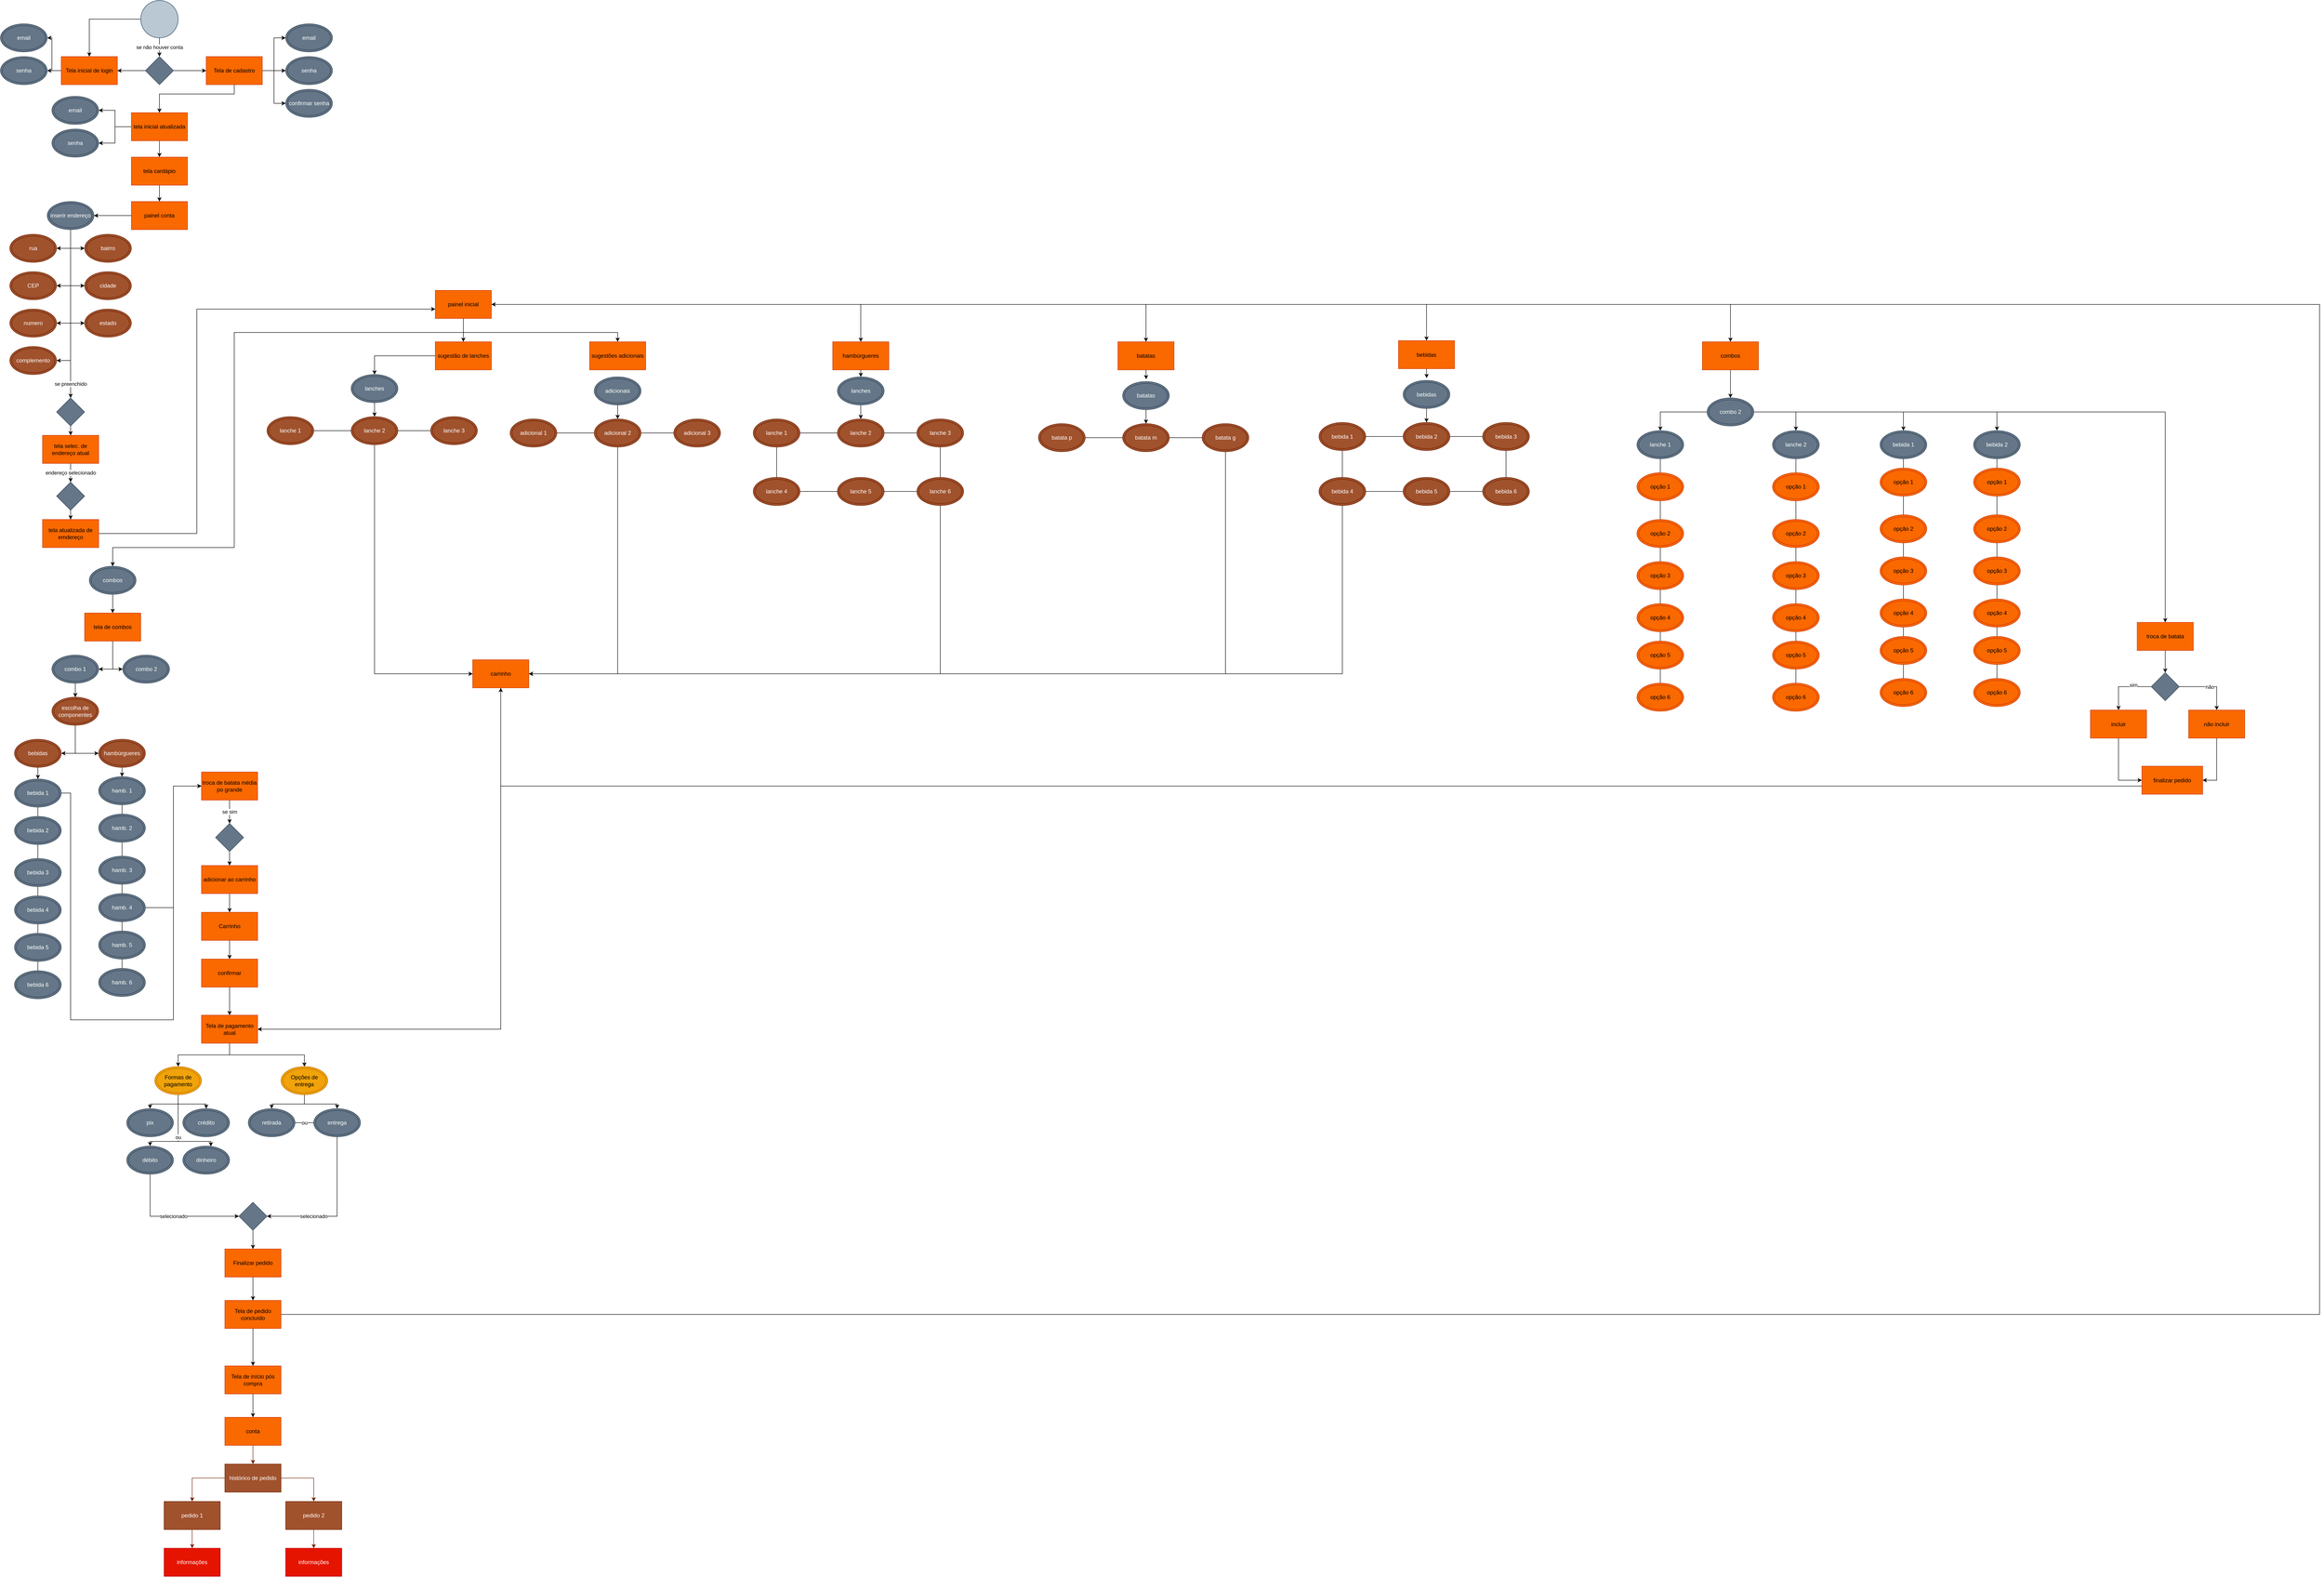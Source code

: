 <mxfile version="24.6.3" type="google">
  <diagram name="Página-1" id="r6En2y7pZFPT0s39UyVa">
    <mxGraphModel grid="0" page="0" gridSize="10" guides="1" tooltips="1" connect="1" arrows="1" fold="1" pageScale="1" pageWidth="827" pageHeight="1169" math="0" shadow="0">
      <root>
        <mxCell id="0" />
        <mxCell id="1" parent="0" />
        <mxCell id="FgIHQq0aLlLY0QIvVYSB-4" style="edgeStyle=orthogonalEdgeStyle;rounded=0;orthogonalLoop=1;jettySize=auto;html=1;" edge="1" parent="1" source="FgIHQq0aLlLY0QIvVYSB-1" target="FgIHQq0aLlLY0QIvVYSB-2">
          <mxGeometry relative="1" as="geometry" />
        </mxCell>
        <mxCell id="FgIHQq0aLlLY0QIvVYSB-52" value="se não houver conta" style="edgeStyle=orthogonalEdgeStyle;rounded=0;orthogonalLoop=1;jettySize=auto;html=1;" edge="1" parent="1" source="FgIHQq0aLlLY0QIvVYSB-1" target="FgIHQq0aLlLY0QIvVYSB-51">
          <mxGeometry relative="1" as="geometry" />
        </mxCell>
        <mxCell id="FgIHQq0aLlLY0QIvVYSB-1" value="" style="ellipse;whiteSpace=wrap;html=1;aspect=fixed;fillColor=#bac8d3;strokeColor=#23445d;" vertex="1" parent="1">
          <mxGeometry x="350" y="-2320" width="80" height="80" as="geometry" />
        </mxCell>
        <mxCell id="FgIHQq0aLlLY0QIvVYSB-49" style="edgeStyle=orthogonalEdgeStyle;rounded=0;orthogonalLoop=1;jettySize=auto;html=1;entryX=1;entryY=0.5;entryDx=0;entryDy=0;" edge="1" parent="1" source="FgIHQq0aLlLY0QIvVYSB-2">
          <mxGeometry relative="1" as="geometry">
            <mxPoint x="150" y="-2240" as="targetPoint" />
            <Array as="points">
              <mxPoint x="160" y="-2170" />
              <mxPoint x="160" y="-2240" />
            </Array>
          </mxGeometry>
        </mxCell>
        <mxCell id="FgIHQq0aLlLY0QIvVYSB-50" style="edgeStyle=orthogonalEdgeStyle;rounded=0;orthogonalLoop=1;jettySize=auto;html=1;" edge="1" parent="1" source="FgIHQq0aLlLY0QIvVYSB-2" target="FgIHQq0aLlLY0QIvVYSB-40">
          <mxGeometry relative="1" as="geometry" />
        </mxCell>
        <mxCell id="FgIHQq0aLlLY0QIvVYSB-2" value="Tela inicial de login" style="rounded=0;whiteSpace=wrap;html=1;fillColor=#fa6800;strokeColor=#C73500;fontColor=#000000;" vertex="1" parent="1">
          <mxGeometry x="180" y="-2200" width="120" height="60" as="geometry" />
        </mxCell>
        <mxCell id="FgIHQq0aLlLY0QIvVYSB-39" value="email" style="ellipse;shape=doubleEllipse;whiteSpace=wrap;html=1;fillColor=#647687;fontColor=#ffffff;strokeColor=#314354;" vertex="1" parent="1">
          <mxGeometry x="50" y="-2270" width="100" height="60" as="geometry" />
        </mxCell>
        <mxCell id="FgIHQq0aLlLY0QIvVYSB-40" value="senha" style="ellipse;shape=doubleEllipse;whiteSpace=wrap;html=1;fillColor=#647687;fontColor=#ffffff;strokeColor=#314354;" vertex="1" parent="1">
          <mxGeometry x="50" y="-2200" width="100" height="60" as="geometry" />
        </mxCell>
        <mxCell id="FgIHQq0aLlLY0QIvVYSB-53" style="edgeStyle=orthogonalEdgeStyle;rounded=0;orthogonalLoop=1;jettySize=auto;html=1;" edge="1" parent="1" source="FgIHQq0aLlLY0QIvVYSB-51" target="FgIHQq0aLlLY0QIvVYSB-2">
          <mxGeometry relative="1" as="geometry" />
        </mxCell>
        <mxCell id="FgIHQq0aLlLY0QIvVYSB-65" style="edgeStyle=orthogonalEdgeStyle;rounded=0;orthogonalLoop=1;jettySize=auto;html=1;" edge="1" parent="1" source="FgIHQq0aLlLY0QIvVYSB-51" target="FgIHQq0aLlLY0QIvVYSB-60">
          <mxGeometry relative="1" as="geometry" />
        </mxCell>
        <mxCell id="FgIHQq0aLlLY0QIvVYSB-51" value="" style="rhombus;whiteSpace=wrap;html=1;fillColor=#647687;fontColor=#ffffff;strokeColor=#314354;" vertex="1" parent="1">
          <mxGeometry x="360" y="-2200" width="60" height="60" as="geometry" />
        </mxCell>
        <mxCell id="FgIHQq0aLlLY0QIvVYSB-67" style="edgeStyle=orthogonalEdgeStyle;rounded=0;orthogonalLoop=1;jettySize=auto;html=1;entryX=0;entryY=0.5;entryDx=0;entryDy=0;" edge="1" parent="1" source="FgIHQq0aLlLY0QIvVYSB-60" target="FgIHQq0aLlLY0QIvVYSB-63">
          <mxGeometry relative="1" as="geometry" />
        </mxCell>
        <mxCell id="FgIHQq0aLlLY0QIvVYSB-68" style="edgeStyle=orthogonalEdgeStyle;rounded=0;orthogonalLoop=1;jettySize=auto;html=1;" edge="1" parent="1" source="FgIHQq0aLlLY0QIvVYSB-60" target="FgIHQq0aLlLY0QIvVYSB-64">
          <mxGeometry relative="1" as="geometry" />
        </mxCell>
        <mxCell id="FgIHQq0aLlLY0QIvVYSB-69" style="edgeStyle=orthogonalEdgeStyle;rounded=0;orthogonalLoop=1;jettySize=auto;html=1;entryX=0;entryY=0.5;entryDx=0;entryDy=0;" edge="1" parent="1" source="FgIHQq0aLlLY0QIvVYSB-60" target="FgIHQq0aLlLY0QIvVYSB-66">
          <mxGeometry relative="1" as="geometry" />
        </mxCell>
        <mxCell id="FgIHQq0aLlLY0QIvVYSB-71" style="edgeStyle=orthogonalEdgeStyle;rounded=0;orthogonalLoop=1;jettySize=auto;html=1;entryX=0.5;entryY=0;entryDx=0;entryDy=0;" edge="1" parent="1" source="FgIHQq0aLlLY0QIvVYSB-60" target="FgIHQq0aLlLY0QIvVYSB-70">
          <mxGeometry relative="1" as="geometry">
            <Array as="points">
              <mxPoint x="550" y="-2120" />
              <mxPoint x="390" y="-2120" />
            </Array>
          </mxGeometry>
        </mxCell>
        <mxCell id="FgIHQq0aLlLY0QIvVYSB-60" value="Tela de cadastro" style="rounded=0;whiteSpace=wrap;html=1;fillColor=#fa6800;strokeColor=#C73500;fontColor=#000000;" vertex="1" parent="1">
          <mxGeometry x="490" y="-2200" width="120" height="60" as="geometry" />
        </mxCell>
        <mxCell id="FgIHQq0aLlLY0QIvVYSB-63" value="email" style="ellipse;shape=doubleEllipse;whiteSpace=wrap;html=1;fillColor=#647687;fontColor=#ffffff;strokeColor=#314354;" vertex="1" parent="1">
          <mxGeometry x="660" y="-2270" width="100" height="60" as="geometry" />
        </mxCell>
        <mxCell id="FgIHQq0aLlLY0QIvVYSB-64" value="senha" style="ellipse;shape=doubleEllipse;whiteSpace=wrap;html=1;fillColor=#647687;fontColor=#ffffff;strokeColor=#314354;" vertex="1" parent="1">
          <mxGeometry x="660" y="-2200" width="100" height="60" as="geometry" />
        </mxCell>
        <mxCell id="FgIHQq0aLlLY0QIvVYSB-66" value="confirmar senha" style="ellipse;shape=doubleEllipse;whiteSpace=wrap;html=1;fillColor=#647687;fontColor=#ffffff;strokeColor=#314354;" vertex="1" parent="1">
          <mxGeometry x="660" y="-2130" width="100" height="60" as="geometry" />
        </mxCell>
        <mxCell id="FgIHQq0aLlLY0QIvVYSB-74" style="edgeStyle=orthogonalEdgeStyle;rounded=0;orthogonalLoop=1;jettySize=auto;html=1;entryX=1;entryY=0.5;entryDx=0;entryDy=0;" edge="1" parent="1" source="FgIHQq0aLlLY0QIvVYSB-70" target="FgIHQq0aLlLY0QIvVYSB-72">
          <mxGeometry relative="1" as="geometry" />
        </mxCell>
        <mxCell id="FgIHQq0aLlLY0QIvVYSB-75" style="edgeStyle=orthogonalEdgeStyle;rounded=0;orthogonalLoop=1;jettySize=auto;html=1;exitX=0;exitY=0.5;exitDx=0;exitDy=0;entryX=1;entryY=0.5;entryDx=0;entryDy=0;" edge="1" parent="1" source="FgIHQq0aLlLY0QIvVYSB-70" target="FgIHQq0aLlLY0QIvVYSB-73">
          <mxGeometry relative="1" as="geometry" />
        </mxCell>
        <mxCell id="FgIHQq0aLlLY0QIvVYSB-77" style="edgeStyle=orthogonalEdgeStyle;rounded=0;orthogonalLoop=1;jettySize=auto;html=1;" edge="1" parent="1" source="FgIHQq0aLlLY0QIvVYSB-70" target="FgIHQq0aLlLY0QIvVYSB-76">
          <mxGeometry relative="1" as="geometry" />
        </mxCell>
        <mxCell id="FgIHQq0aLlLY0QIvVYSB-70" value="tela inicial atualizada" style="rounded=0;whiteSpace=wrap;html=1;fillColor=#fa6800;fontColor=#000000;strokeColor=#C73500;" vertex="1" parent="1">
          <mxGeometry x="330" y="-2080" width="120" height="60" as="geometry" />
        </mxCell>
        <mxCell id="FgIHQq0aLlLY0QIvVYSB-72" value="email" style="ellipse;shape=doubleEllipse;whiteSpace=wrap;html=1;fillColor=#647687;fontColor=#ffffff;strokeColor=#314354;" vertex="1" parent="1">
          <mxGeometry x="160" y="-2115" width="100" height="60" as="geometry" />
        </mxCell>
        <mxCell id="FgIHQq0aLlLY0QIvVYSB-73" value="senha" style="ellipse;shape=doubleEllipse;whiteSpace=wrap;html=1;fillColor=#647687;fontColor=#ffffff;strokeColor=#314354;" vertex="1" parent="1">
          <mxGeometry x="160" y="-2045" width="100" height="60" as="geometry" />
        </mxCell>
        <mxCell id="FgIHQq0aLlLY0QIvVYSB-79" style="edgeStyle=orthogonalEdgeStyle;rounded=0;orthogonalLoop=1;jettySize=auto;html=1;entryX=0.5;entryY=0;entryDx=0;entryDy=0;" edge="1" parent="1" source="FgIHQq0aLlLY0QIvVYSB-76" target="FgIHQq0aLlLY0QIvVYSB-78">
          <mxGeometry relative="1" as="geometry" />
        </mxCell>
        <mxCell id="FgIHQq0aLlLY0QIvVYSB-76" value="tela cardápio" style="rounded=0;whiteSpace=wrap;html=1;fillColor=#fa6800;fontColor=#000000;strokeColor=#C73500;" vertex="1" parent="1">
          <mxGeometry x="330" y="-1985" width="120" height="60" as="geometry" />
        </mxCell>
        <mxCell id="FgIHQq0aLlLY0QIvVYSB-83" style="edgeStyle=orthogonalEdgeStyle;rounded=0;orthogonalLoop=1;jettySize=auto;html=1;entryX=1;entryY=0.5;entryDx=0;entryDy=0;" edge="1" parent="1" source="FgIHQq0aLlLY0QIvVYSB-78" target="FgIHQq0aLlLY0QIvVYSB-81">
          <mxGeometry relative="1" as="geometry" />
        </mxCell>
        <mxCell id="FgIHQq0aLlLY0QIvVYSB-78" value="painel conta" style="rounded=0;whiteSpace=wrap;html=1;fillColor=#fa6800;fontColor=#000000;strokeColor=#C73500;" vertex="1" parent="1">
          <mxGeometry x="330" y="-1890" width="120" height="60" as="geometry" />
        </mxCell>
        <mxCell id="FgIHQq0aLlLY0QIvVYSB-93" style="edgeStyle=orthogonalEdgeStyle;rounded=0;orthogonalLoop=1;jettySize=auto;html=1;entryX=1;entryY=0.5;entryDx=0;entryDy=0;" edge="1" parent="1" source="FgIHQq0aLlLY0QIvVYSB-81" target="FgIHQq0aLlLY0QIvVYSB-85">
          <mxGeometry relative="1" as="geometry" />
        </mxCell>
        <mxCell id="FgIHQq0aLlLY0QIvVYSB-94" style="edgeStyle=orthogonalEdgeStyle;rounded=0;orthogonalLoop=1;jettySize=auto;html=1;entryX=0;entryY=0.5;entryDx=0;entryDy=0;" edge="1" parent="1" source="FgIHQq0aLlLY0QIvVYSB-81" target="FgIHQq0aLlLY0QIvVYSB-89">
          <mxGeometry relative="1" as="geometry">
            <Array as="points">
              <mxPoint x="200" y="-1790" />
            </Array>
          </mxGeometry>
        </mxCell>
        <mxCell id="FgIHQq0aLlLY0QIvVYSB-95" style="edgeStyle=orthogonalEdgeStyle;rounded=0;orthogonalLoop=1;jettySize=auto;html=1;entryX=1;entryY=0.5;entryDx=0;entryDy=0;" edge="1" parent="1" source="FgIHQq0aLlLY0QIvVYSB-81" target="FgIHQq0aLlLY0QIvVYSB-86">
          <mxGeometry relative="1" as="geometry" />
        </mxCell>
        <mxCell id="FgIHQq0aLlLY0QIvVYSB-96" style="edgeStyle=orthogonalEdgeStyle;rounded=0;orthogonalLoop=1;jettySize=auto;html=1;entryX=0;entryY=0.5;entryDx=0;entryDy=0;" edge="1" parent="1" source="FgIHQq0aLlLY0QIvVYSB-81" target="FgIHQq0aLlLY0QIvVYSB-90">
          <mxGeometry relative="1" as="geometry" />
        </mxCell>
        <mxCell id="FgIHQq0aLlLY0QIvVYSB-97" style="edgeStyle=orthogonalEdgeStyle;rounded=0;orthogonalLoop=1;jettySize=auto;html=1;entryX=1;entryY=0.5;entryDx=0;entryDy=0;" edge="1" parent="1" source="FgIHQq0aLlLY0QIvVYSB-81" target="FgIHQq0aLlLY0QIvVYSB-87">
          <mxGeometry relative="1" as="geometry" />
        </mxCell>
        <mxCell id="FgIHQq0aLlLY0QIvVYSB-98" style="edgeStyle=orthogonalEdgeStyle;rounded=0;orthogonalLoop=1;jettySize=auto;html=1;entryX=0;entryY=0.5;entryDx=0;entryDy=0;" edge="1" parent="1" source="FgIHQq0aLlLY0QIvVYSB-81" target="FgIHQq0aLlLY0QIvVYSB-91">
          <mxGeometry relative="1" as="geometry" />
        </mxCell>
        <mxCell id="FgIHQq0aLlLY0QIvVYSB-99" style="edgeStyle=orthogonalEdgeStyle;rounded=0;orthogonalLoop=1;jettySize=auto;html=1;entryX=1;entryY=0.5;entryDx=0;entryDy=0;" edge="1" parent="1" source="FgIHQq0aLlLY0QIvVYSB-81" target="FgIHQq0aLlLY0QIvVYSB-88">
          <mxGeometry relative="1" as="geometry" />
        </mxCell>
        <mxCell id="FgIHQq0aLlLY0QIvVYSB-101" value="se preenchido" style="edgeStyle=orthogonalEdgeStyle;rounded=0;orthogonalLoop=1;jettySize=auto;html=1;entryX=0.5;entryY=0;entryDx=0;entryDy=0;" edge="1" parent="1" source="FgIHQq0aLlLY0QIvVYSB-81" target="FgIHQq0aLlLY0QIvVYSB-103">
          <mxGeometry x="0.824" relative="1" as="geometry">
            <mxPoint x="200" y="-1480.0" as="targetPoint" />
            <mxPoint y="1" as="offset" />
          </mxGeometry>
        </mxCell>
        <mxCell id="FgIHQq0aLlLY0QIvVYSB-81" value="inserir endereço" style="ellipse;shape=doubleEllipse;whiteSpace=wrap;html=1;fillColor=#647687;fontColor=#ffffff;strokeColor=#314354;" vertex="1" parent="1">
          <mxGeometry x="150" y="-1890" width="100" height="60" as="geometry" />
        </mxCell>
        <mxCell id="FgIHQq0aLlLY0QIvVYSB-85" value="rua" style="ellipse;shape=doubleEllipse;whiteSpace=wrap;html=1;fillColor=#a0522d;fontColor=#ffffff;strokeColor=#6D1F00;" vertex="1" parent="1">
          <mxGeometry x="70" y="-1820" width="100" height="60" as="geometry" />
        </mxCell>
        <mxCell id="FgIHQq0aLlLY0QIvVYSB-86" value="CEP" style="ellipse;shape=doubleEllipse;whiteSpace=wrap;html=1;fillColor=#a0522d;fontColor=#ffffff;strokeColor=#6D1F00;" vertex="1" parent="1">
          <mxGeometry x="70" y="-1740" width="100" height="60" as="geometry" />
        </mxCell>
        <mxCell id="FgIHQq0aLlLY0QIvVYSB-87" value="numero" style="ellipse;shape=doubleEllipse;whiteSpace=wrap;html=1;fillColor=#a0522d;fontColor=#ffffff;strokeColor=#6D1F00;" vertex="1" parent="1">
          <mxGeometry x="70" y="-1660" width="100" height="60" as="geometry" />
        </mxCell>
        <mxCell id="FgIHQq0aLlLY0QIvVYSB-88" value="complemento" style="ellipse;shape=doubleEllipse;whiteSpace=wrap;html=1;fillColor=#a0522d;fontColor=#ffffff;strokeColor=#6D1F00;" vertex="1" parent="1">
          <mxGeometry x="70" y="-1580" width="100" height="60" as="geometry" />
        </mxCell>
        <mxCell id="FgIHQq0aLlLY0QIvVYSB-89" value="bairro" style="ellipse;shape=doubleEllipse;whiteSpace=wrap;html=1;fillColor=#a0522d;fontColor=#ffffff;strokeColor=#6D1F00;" vertex="1" parent="1">
          <mxGeometry x="230" y="-1820" width="100" height="60" as="geometry" />
        </mxCell>
        <mxCell id="FgIHQq0aLlLY0QIvVYSB-90" value="cidade" style="ellipse;shape=doubleEllipse;whiteSpace=wrap;html=1;fillColor=#a0522d;fontColor=#ffffff;strokeColor=#6D1F00;" vertex="1" parent="1">
          <mxGeometry x="230" y="-1740" width="100" height="60" as="geometry" />
        </mxCell>
        <mxCell id="FgIHQq0aLlLY0QIvVYSB-91" value="estado" style="ellipse;shape=doubleEllipse;whiteSpace=wrap;html=1;fillColor=#a0522d;fontColor=#ffffff;strokeColor=#6D1F00;" vertex="1" parent="1">
          <mxGeometry x="230" y="-1660" width="100" height="60" as="geometry" />
        </mxCell>
        <mxCell id="FgIHQq0aLlLY0QIvVYSB-105" style="edgeStyle=orthogonalEdgeStyle;rounded=0;orthogonalLoop=1;jettySize=auto;html=1;" edge="1" parent="1" source="FgIHQq0aLlLY0QIvVYSB-103" target="FgIHQq0aLlLY0QIvVYSB-104">
          <mxGeometry relative="1" as="geometry" />
        </mxCell>
        <mxCell id="FgIHQq0aLlLY0QIvVYSB-103" value="" style="rhombus;whiteSpace=wrap;html=1;fillColor=#647687;fontColor=#ffffff;strokeColor=#314354;" vertex="1" parent="1">
          <mxGeometry x="170" y="-1470" width="60" height="60" as="geometry" />
        </mxCell>
        <mxCell id="FgIHQq0aLlLY0QIvVYSB-110" value="endereço selecionado" style="edgeStyle=orthogonalEdgeStyle;rounded=0;orthogonalLoop=1;jettySize=auto;html=1;entryX=0.5;entryY=0;entryDx=0;entryDy=0;" edge="1" parent="1" source="FgIHQq0aLlLY0QIvVYSB-104" target="FgIHQq0aLlLY0QIvVYSB-109">
          <mxGeometry relative="1" as="geometry" />
        </mxCell>
        <mxCell id="FgIHQq0aLlLY0QIvVYSB-104" value="tela selec. de endereço atual" style="rounded=0;whiteSpace=wrap;html=1;fillColor=#fa6800;fontColor=#000000;strokeColor=#C73500;" vertex="1" parent="1">
          <mxGeometry x="140" y="-1390" width="120" height="60" as="geometry" />
        </mxCell>
        <mxCell id="FgIHQq0aLlLY0QIvVYSB-114" style="edgeStyle=orthogonalEdgeStyle;rounded=0;orthogonalLoop=1;jettySize=auto;html=1;" edge="1" parent="1" source="FgIHQq0aLlLY0QIvVYSB-107" target="FgIHQq0aLlLY0QIvVYSB-113">
          <mxGeometry relative="1" as="geometry">
            <Array as="points">
              <mxPoint x="470" y="-1180" />
              <mxPoint x="470" y="-1660" />
            </Array>
          </mxGeometry>
        </mxCell>
        <mxCell id="FgIHQq0aLlLY0QIvVYSB-107" value="tela atualizada de emdereço" style="rounded=0;whiteSpace=wrap;html=1;fillColor=#fa6800;fontColor=#000000;strokeColor=#C73500;" vertex="1" parent="1">
          <mxGeometry x="140" y="-1210" width="120" height="60" as="geometry" />
        </mxCell>
        <mxCell id="FgIHQq0aLlLY0QIvVYSB-111" style="edgeStyle=orthogonalEdgeStyle;rounded=0;orthogonalLoop=1;jettySize=auto;html=1;entryX=0.5;entryY=0;entryDx=0;entryDy=0;" edge="1" parent="1" source="FgIHQq0aLlLY0QIvVYSB-109" target="FgIHQq0aLlLY0QIvVYSB-107">
          <mxGeometry relative="1" as="geometry" />
        </mxCell>
        <mxCell id="FgIHQq0aLlLY0QIvVYSB-109" value="" style="rhombus;whiteSpace=wrap;html=1;fillColor=#647687;fontColor=#ffffff;strokeColor=#314354;" vertex="1" parent="1">
          <mxGeometry x="170" y="-1290" width="60" height="60" as="geometry" />
        </mxCell>
        <mxCell id="FgIHQq0aLlLY0QIvVYSB-117" style="edgeStyle=orthogonalEdgeStyle;rounded=0;orthogonalLoop=1;jettySize=auto;html=1;" edge="1" parent="1" source="FgIHQq0aLlLY0QIvVYSB-113" target="FgIHQq0aLlLY0QIvVYSB-116">
          <mxGeometry relative="1" as="geometry">
            <Array as="points">
              <mxPoint x="1040" y="-1610" />
              <mxPoint x="550" y="-1610" />
              <mxPoint x="550" y="-1150" />
              <mxPoint x="290" y="-1150" />
            </Array>
          </mxGeometry>
        </mxCell>
        <mxCell id="26vY01cpGO0aiEcNMUjF-17" style="edgeStyle=orthogonalEdgeStyle;rounded=0;orthogonalLoop=1;jettySize=auto;html=1;entryX=0.5;entryY=0;entryDx=0;entryDy=0;" edge="1" parent="1" source="FgIHQq0aLlLY0QIvVYSB-113" target="26vY01cpGO0aiEcNMUjF-16">
          <mxGeometry relative="1" as="geometry">
            <Array as="points">
              <mxPoint x="1040" y="-1610" />
              <mxPoint x="1370" y="-1610" />
            </Array>
          </mxGeometry>
        </mxCell>
        <mxCell id="26vY01cpGO0aiEcNMUjF-33" style="edgeStyle=orthogonalEdgeStyle;rounded=0;orthogonalLoop=1;jettySize=auto;html=1;entryX=0.5;entryY=0;entryDx=0;entryDy=0;" edge="1" parent="1" source="FgIHQq0aLlLY0QIvVYSB-113" target="26vY01cpGO0aiEcNMUjF-26">
          <mxGeometry relative="1" as="geometry" />
        </mxCell>
        <mxCell id="26vY01cpGO0aiEcNMUjF-45" style="edgeStyle=orthogonalEdgeStyle;rounded=0;orthogonalLoop=1;jettySize=auto;html=1;entryX=0.5;entryY=0;entryDx=0;entryDy=0;" edge="1" parent="1" source="FgIHQq0aLlLY0QIvVYSB-113" target="26vY01cpGO0aiEcNMUjF-44">
          <mxGeometry relative="1" as="geometry" />
        </mxCell>
        <mxCell id="26vY01cpGO0aiEcNMUjF-65" style="edgeStyle=orthogonalEdgeStyle;rounded=0;orthogonalLoop=1;jettySize=auto;html=1;entryX=0.5;entryY=0;entryDx=0;entryDy=0;" edge="1" parent="1" source="FgIHQq0aLlLY0QIvVYSB-113" target="26vY01cpGO0aiEcNMUjF-58">
          <mxGeometry relative="1" as="geometry" />
        </mxCell>
        <mxCell id="26vY01cpGO0aiEcNMUjF-88" style="edgeStyle=orthogonalEdgeStyle;rounded=0;orthogonalLoop=1;jettySize=auto;html=1;entryX=0.5;entryY=0;entryDx=0;entryDy=0;" edge="1" parent="1" source="FgIHQq0aLlLY0QIvVYSB-113" target="26vY01cpGO0aiEcNMUjF-75">
          <mxGeometry relative="1" as="geometry" />
        </mxCell>
        <mxCell id="FgIHQq0aLlLY0QIvVYSB-113" value="painel inicial" style="rounded=0;whiteSpace=wrap;html=1;fillColor=#fa6800;fontColor=#000000;strokeColor=#C73500;" vertex="1" parent="1">
          <mxGeometry x="980" y="-1700" width="120" height="60" as="geometry" />
        </mxCell>
        <mxCell id="FgIHQq0aLlLY0QIvVYSB-120" style="edgeStyle=orthogonalEdgeStyle;rounded=0;orthogonalLoop=1;jettySize=auto;html=1;" edge="1" parent="1" source="FgIHQq0aLlLY0QIvVYSB-116" target="FgIHQq0aLlLY0QIvVYSB-119">
          <mxGeometry relative="1" as="geometry" />
        </mxCell>
        <mxCell id="FgIHQq0aLlLY0QIvVYSB-116" value="combos" style="ellipse;shape=doubleEllipse;whiteSpace=wrap;html=1;fillColor=#647687;fontColor=#ffffff;strokeColor=#314354;" vertex="1" parent="1">
          <mxGeometry x="240" y="-1110" width="100" height="60" as="geometry" />
        </mxCell>
        <mxCell id="FgIHQq0aLlLY0QIvVYSB-123" style="edgeStyle=orthogonalEdgeStyle;rounded=0;orthogonalLoop=1;jettySize=auto;html=1;entryX=1;entryY=0.5;entryDx=0;entryDy=0;" edge="1" parent="1" source="FgIHQq0aLlLY0QIvVYSB-119" target="FgIHQq0aLlLY0QIvVYSB-121">
          <mxGeometry relative="1" as="geometry" />
        </mxCell>
        <mxCell id="FgIHQq0aLlLY0QIvVYSB-124" style="edgeStyle=orthogonalEdgeStyle;rounded=0;orthogonalLoop=1;jettySize=auto;html=1;entryX=0;entryY=0.5;entryDx=0;entryDy=0;" edge="1" parent="1" source="FgIHQq0aLlLY0QIvVYSB-119" target="FgIHQq0aLlLY0QIvVYSB-122">
          <mxGeometry relative="1" as="geometry" />
        </mxCell>
        <mxCell id="FgIHQq0aLlLY0QIvVYSB-119" value="tela de combos" style="rounded=0;whiteSpace=wrap;html=1;fillColor=#fa6800;fontColor=#000000;strokeColor=#C73500;" vertex="1" parent="1">
          <mxGeometry x="230" y="-1010" width="120" height="60" as="geometry" />
        </mxCell>
        <mxCell id="FgIHQq0aLlLY0QIvVYSB-131" style="edgeStyle=orthogonalEdgeStyle;rounded=0;orthogonalLoop=1;jettySize=auto;html=1;" edge="1" parent="1" source="FgIHQq0aLlLY0QIvVYSB-121" target="FgIHQq0aLlLY0QIvVYSB-130">
          <mxGeometry relative="1" as="geometry" />
        </mxCell>
        <mxCell id="FgIHQq0aLlLY0QIvVYSB-121" value="combo 1" style="ellipse;shape=doubleEllipse;whiteSpace=wrap;html=1;fillColor=#647687;fontColor=#ffffff;strokeColor=#314354;" vertex="1" parent="1">
          <mxGeometry x="160" y="-920" width="100" height="60" as="geometry" />
        </mxCell>
        <mxCell id="FgIHQq0aLlLY0QIvVYSB-122" value="combo 2" style="ellipse;shape=doubleEllipse;whiteSpace=wrap;html=1;fillColor=#647687;fontColor=#ffffff;strokeColor=#314354;" vertex="1" parent="1">
          <mxGeometry x="311.5" y="-920" width="100" height="60" as="geometry" />
        </mxCell>
        <mxCell id="FgIHQq0aLlLY0QIvVYSB-148" style="edgeStyle=orthogonalEdgeStyle;rounded=0;orthogonalLoop=1;jettySize=auto;html=1;entryX=0;entryY=0.5;entryDx=0;entryDy=0;" edge="1" parent="1" source="FgIHQq0aLlLY0QIvVYSB-130" target="FgIHQq0aLlLY0QIvVYSB-132">
          <mxGeometry relative="1" as="geometry" />
        </mxCell>
        <mxCell id="FgIHQq0aLlLY0QIvVYSB-159" style="edgeStyle=orthogonalEdgeStyle;rounded=0;orthogonalLoop=1;jettySize=auto;html=1;entryX=1;entryY=0.5;entryDx=0;entryDy=0;" edge="1" parent="1" source="FgIHQq0aLlLY0QIvVYSB-130" target="FgIHQq0aLlLY0QIvVYSB-150">
          <mxGeometry relative="1" as="geometry">
            <Array as="points">
              <mxPoint x="210" y="-710" />
              <mxPoint x="180" y="-710" />
            </Array>
          </mxGeometry>
        </mxCell>
        <mxCell id="FgIHQq0aLlLY0QIvVYSB-130" value="escolha de componentes" style="ellipse;shape=doubleEllipse;whiteSpace=wrap;html=1;fillColor=#a0522d;fontColor=#ffffff;strokeColor=#6D1F00;" vertex="1" parent="1">
          <mxGeometry x="160" y="-830" width="100" height="60" as="geometry" />
        </mxCell>
        <mxCell id="FgIHQq0aLlLY0QIvVYSB-140" style="edgeStyle=orthogonalEdgeStyle;rounded=0;orthogonalLoop=1;jettySize=auto;html=1;exitX=0.5;exitY=1;exitDx=0;exitDy=0;" edge="1" parent="1" source="FgIHQq0aLlLY0QIvVYSB-132" target="FgIHQq0aLlLY0QIvVYSB-134">
          <mxGeometry relative="1" as="geometry" />
        </mxCell>
        <mxCell id="FgIHQq0aLlLY0QIvVYSB-132" value="hambúrgueres" style="ellipse;shape=doubleEllipse;whiteSpace=wrap;html=1;fillColor=#a0522d;fontColor=#ffffff;strokeColor=#6D1F00;" vertex="1" parent="1">
          <mxGeometry x="260" y="-740" width="100" height="60" as="geometry" />
        </mxCell>
        <mxCell id="FgIHQq0aLlLY0QIvVYSB-141" style="edgeStyle=orthogonalEdgeStyle;rounded=0;orthogonalLoop=1;jettySize=auto;html=1;exitX=0.5;exitY=1;exitDx=0;exitDy=0;entryX=0.5;entryY=1;entryDx=0;entryDy=0;" edge="1" parent="1" source="FgIHQq0aLlLY0QIvVYSB-134" target="FgIHQq0aLlLY0QIvVYSB-136">
          <mxGeometry relative="1" as="geometry">
            <Array as="points">
              <mxPoint x="310" y="-350" />
              <mxPoint x="310" y="-350" />
            </Array>
          </mxGeometry>
        </mxCell>
        <mxCell id="FgIHQq0aLlLY0QIvVYSB-134" value="hamb. 1" style="ellipse;shape=doubleEllipse;whiteSpace=wrap;html=1;fillColor=#647687;fontColor=#ffffff;strokeColor=#314354;" vertex="1" parent="1">
          <mxGeometry x="260" y="-660" width="100" height="60" as="geometry" />
        </mxCell>
        <mxCell id="FgIHQq0aLlLY0QIvVYSB-163" style="edgeStyle=orthogonalEdgeStyle;rounded=0;orthogonalLoop=1;jettySize=auto;html=1;entryX=0;entryY=0.5;entryDx=0;entryDy=0;" edge="1" parent="1" source="FgIHQq0aLlLY0QIvVYSB-135" target="FgIHQq0aLlLY0QIvVYSB-161">
          <mxGeometry relative="1" as="geometry" />
        </mxCell>
        <mxCell id="FgIHQq0aLlLY0QIvVYSB-135" value="hamb. 4" style="ellipse;shape=doubleEllipse;whiteSpace=wrap;html=1;fillColor=#647687;fontColor=#ffffff;strokeColor=#314354;" vertex="1" parent="1">
          <mxGeometry x="260" y="-410" width="100" height="60" as="geometry" />
        </mxCell>
        <mxCell id="FgIHQq0aLlLY0QIvVYSB-147" style="edgeStyle=orthogonalEdgeStyle;rounded=0;orthogonalLoop=1;jettySize=auto;html=1;entryX=0.5;entryY=1;entryDx=0;entryDy=0;" edge="1" parent="1" source="FgIHQq0aLlLY0QIvVYSB-136" target="FgIHQq0aLlLY0QIvVYSB-146">
          <mxGeometry relative="1" as="geometry">
            <Array as="points">
              <mxPoint x="310" y="-210" />
              <mxPoint x="310" y="-210" />
            </Array>
          </mxGeometry>
        </mxCell>
        <mxCell id="FgIHQq0aLlLY0QIvVYSB-136" value="hamb. 5" style="ellipse;shape=doubleEllipse;whiteSpace=wrap;html=1;fillColor=#647687;fontColor=#ffffff;strokeColor=#314354;" vertex="1" parent="1">
          <mxGeometry x="260" y="-330" width="100" height="60" as="geometry" />
        </mxCell>
        <mxCell id="FgIHQq0aLlLY0QIvVYSB-137" value="hamb. 2" style="ellipse;shape=doubleEllipse;whiteSpace=wrap;html=1;fillColor=#647687;fontColor=#ffffff;strokeColor=#314354;" vertex="1" parent="1">
          <mxGeometry x="260" y="-580" width="100" height="60" as="geometry" />
        </mxCell>
        <mxCell id="FgIHQq0aLlLY0QIvVYSB-133" value="hamb. 3" style="ellipse;shape=doubleEllipse;whiteSpace=wrap;html=1;fillColor=#647687;fontColor=#ffffff;strokeColor=#314354;" vertex="1" parent="1">
          <mxGeometry x="260" y="-490" width="100" height="60" as="geometry" />
        </mxCell>
        <mxCell id="FgIHQq0aLlLY0QIvVYSB-146" value="hamb. 6" style="ellipse;shape=doubleEllipse;whiteSpace=wrap;html=1;fillColor=#647687;fontColor=#ffffff;strokeColor=#314354;" vertex="1" parent="1">
          <mxGeometry x="260" y="-250" width="100" height="60" as="geometry" />
        </mxCell>
        <mxCell id="FgIHQq0aLlLY0QIvVYSB-149" style="edgeStyle=orthogonalEdgeStyle;rounded=0;orthogonalLoop=1;jettySize=auto;html=1;exitX=0.5;exitY=1;exitDx=0;exitDy=0;" edge="1" parent="1" source="FgIHQq0aLlLY0QIvVYSB-150" target="FgIHQq0aLlLY0QIvVYSB-152">
          <mxGeometry relative="1" as="geometry" />
        </mxCell>
        <mxCell id="FgIHQq0aLlLY0QIvVYSB-150" value="bebidas" style="ellipse;shape=doubleEllipse;whiteSpace=wrap;html=1;fillColor=#a0522d;fontColor=#ffffff;strokeColor=#6D1F00;" vertex="1" parent="1">
          <mxGeometry x="80" y="-740" width="100" height="60" as="geometry" />
        </mxCell>
        <mxCell id="FgIHQq0aLlLY0QIvVYSB-151" style="edgeStyle=orthogonalEdgeStyle;rounded=0;orthogonalLoop=1;jettySize=auto;html=1;exitX=0.5;exitY=1;exitDx=0;exitDy=0;entryX=0.5;entryY=1;entryDx=0;entryDy=0;" edge="1" parent="1" source="FgIHQq0aLlLY0QIvVYSB-152" target="FgIHQq0aLlLY0QIvVYSB-155">
          <mxGeometry relative="1" as="geometry">
            <Array as="points">
              <mxPoint x="130" y="-345" />
              <mxPoint x="130" y="-345" />
            </Array>
          </mxGeometry>
        </mxCell>
        <mxCell id="FgIHQq0aLlLY0QIvVYSB-164" style="edgeStyle=orthogonalEdgeStyle;rounded=0;orthogonalLoop=1;jettySize=auto;html=1;entryX=0;entryY=0.5;entryDx=0;entryDy=0;" edge="1" parent="1" source="FgIHQq0aLlLY0QIvVYSB-152" target="FgIHQq0aLlLY0QIvVYSB-161">
          <mxGeometry relative="1" as="geometry">
            <Array as="points">
              <mxPoint x="200" y="-625" />
              <mxPoint x="200" y="-140" />
              <mxPoint x="420" y="-140" />
              <mxPoint x="420" y="-640" />
            </Array>
          </mxGeometry>
        </mxCell>
        <mxCell id="FgIHQq0aLlLY0QIvVYSB-152" value="bebida 1" style="ellipse;shape=doubleEllipse;whiteSpace=wrap;html=1;fillColor=#647687;fontColor=#ffffff;strokeColor=#314354;" vertex="1" parent="1">
          <mxGeometry x="80" y="-655" width="100" height="60" as="geometry" />
        </mxCell>
        <mxCell id="FgIHQq0aLlLY0QIvVYSB-153" value="bebida&amp;nbsp;4" style="ellipse;shape=doubleEllipse;whiteSpace=wrap;html=1;fillColor=#647687;fontColor=#ffffff;strokeColor=#314354;" vertex="1" parent="1">
          <mxGeometry x="80" y="-405" width="100" height="60" as="geometry" />
        </mxCell>
        <mxCell id="FgIHQq0aLlLY0QIvVYSB-154" style="edgeStyle=orthogonalEdgeStyle;rounded=0;orthogonalLoop=1;jettySize=auto;html=1;entryX=0.5;entryY=1;entryDx=0;entryDy=0;" edge="1" parent="1" source="FgIHQq0aLlLY0QIvVYSB-155" target="FgIHQq0aLlLY0QIvVYSB-158">
          <mxGeometry relative="1" as="geometry">
            <Array as="points">
              <mxPoint x="130" y="-205" />
              <mxPoint x="130" y="-205" />
            </Array>
          </mxGeometry>
        </mxCell>
        <mxCell id="FgIHQq0aLlLY0QIvVYSB-155" value="bebida&amp;nbsp;5" style="ellipse;shape=doubleEllipse;whiteSpace=wrap;html=1;fillColor=#647687;fontColor=#ffffff;strokeColor=#314354;" vertex="1" parent="1">
          <mxGeometry x="80" y="-325" width="100" height="60" as="geometry" />
        </mxCell>
        <mxCell id="FgIHQq0aLlLY0QIvVYSB-156" value="bebida&amp;nbsp;2" style="ellipse;shape=doubleEllipse;whiteSpace=wrap;html=1;fillColor=#647687;fontColor=#ffffff;strokeColor=#314354;" vertex="1" parent="1">
          <mxGeometry x="80" y="-575" width="100" height="60" as="geometry" />
        </mxCell>
        <mxCell id="FgIHQq0aLlLY0QIvVYSB-157" value="bebida 3" style="ellipse;shape=doubleEllipse;whiteSpace=wrap;html=1;fillColor=#647687;fontColor=#ffffff;strokeColor=#314354;" vertex="1" parent="1">
          <mxGeometry x="80" y="-485" width="100" height="60" as="geometry" />
        </mxCell>
        <mxCell id="FgIHQq0aLlLY0QIvVYSB-158" value="bebida 6" style="ellipse;shape=doubleEllipse;whiteSpace=wrap;html=1;fillColor=#647687;fontColor=#ffffff;strokeColor=#314354;" vertex="1" parent="1">
          <mxGeometry x="80" y="-245" width="100" height="60" as="geometry" />
        </mxCell>
        <mxCell id="FgIHQq0aLlLY0QIvVYSB-170" value="se sim" style="edgeStyle=orthogonalEdgeStyle;rounded=0;orthogonalLoop=1;jettySize=auto;html=1;entryX=0.5;entryY=0;entryDx=0;entryDy=0;" edge="1" parent="1" source="FgIHQq0aLlLY0QIvVYSB-161" target="FgIHQq0aLlLY0QIvVYSB-167">
          <mxGeometry relative="1" as="geometry" />
        </mxCell>
        <mxCell id="FgIHQq0aLlLY0QIvVYSB-161" value="troca de batata média po grande" style="rounded=0;whiteSpace=wrap;html=1;fillColor=#fa6800;fontColor=#000000;strokeColor=#C73500;" vertex="1" parent="1">
          <mxGeometry x="480" y="-670" width="120" height="60" as="geometry" />
        </mxCell>
        <mxCell id="FgIHQq0aLlLY0QIvVYSB-173" style="edgeStyle=orthogonalEdgeStyle;rounded=0;orthogonalLoop=1;jettySize=auto;html=1;entryX=0.5;entryY=0;entryDx=0;entryDy=0;" edge="1" parent="1" source="FgIHQq0aLlLY0QIvVYSB-165" target="FgIHQq0aLlLY0QIvVYSB-172">
          <mxGeometry relative="1" as="geometry" />
        </mxCell>
        <mxCell id="FgIHQq0aLlLY0QIvVYSB-165" value="adicionar ao carrinho" style="rounded=0;whiteSpace=wrap;html=1;fillColor=#fa6800;fontColor=#000000;strokeColor=#C73500;" vertex="1" parent="1">
          <mxGeometry x="480" y="-470" width="120" height="60" as="geometry" />
        </mxCell>
        <mxCell id="FgIHQq0aLlLY0QIvVYSB-171" style="edgeStyle=orthogonalEdgeStyle;rounded=0;orthogonalLoop=1;jettySize=auto;html=1;" edge="1" parent="1" source="FgIHQq0aLlLY0QIvVYSB-167" target="FgIHQq0aLlLY0QIvVYSB-165">
          <mxGeometry relative="1" as="geometry" />
        </mxCell>
        <mxCell id="FgIHQq0aLlLY0QIvVYSB-167" value="" style="rhombus;whiteSpace=wrap;html=1;fillColor=#647687;fontColor=#ffffff;strokeColor=#314354;" vertex="1" parent="1">
          <mxGeometry x="510" y="-560" width="60" height="60" as="geometry" />
        </mxCell>
        <mxCell id="FgIHQq0aLlLY0QIvVYSB-179" style="edgeStyle=orthogonalEdgeStyle;rounded=0;orthogonalLoop=1;jettySize=auto;html=1;" edge="1" parent="1" source="FgIHQq0aLlLY0QIvVYSB-172" target="FgIHQq0aLlLY0QIvVYSB-177">
          <mxGeometry relative="1" as="geometry" />
        </mxCell>
        <mxCell id="FgIHQq0aLlLY0QIvVYSB-172" value="Carrinho" style="rounded=0;whiteSpace=wrap;html=1;fillColor=#fa6800;fontColor=#000000;strokeColor=#C73500;" vertex="1" parent="1">
          <mxGeometry x="480" y="-370" width="120" height="60" as="geometry" />
        </mxCell>
        <mxCell id="FgIHQq0aLlLY0QIvVYSB-174" style="edgeStyle=orthogonalEdgeStyle;rounded=0;orthogonalLoop=1;jettySize=auto;html=1;exitX=0.5;exitY=1;exitDx=0;exitDy=0;" edge="1" parent="1" source="FgIHQq0aLlLY0QIvVYSB-172" target="FgIHQq0aLlLY0QIvVYSB-172">
          <mxGeometry relative="1" as="geometry" />
        </mxCell>
        <mxCell id="FgIHQq0aLlLY0QIvVYSB-181" style="edgeStyle=orthogonalEdgeStyle;rounded=0;orthogonalLoop=1;jettySize=auto;html=1;" edge="1" parent="1" source="FgIHQq0aLlLY0QIvVYSB-177" target="FgIHQq0aLlLY0QIvVYSB-180">
          <mxGeometry relative="1" as="geometry" />
        </mxCell>
        <mxCell id="FgIHQq0aLlLY0QIvVYSB-177" value="confirmar" style="rounded=0;whiteSpace=wrap;html=1;fillColor=#fa6800;fontColor=#000000;strokeColor=#C73500;" vertex="1" parent="1">
          <mxGeometry x="480" y="-270" width="120" height="60" as="geometry" />
        </mxCell>
        <mxCell id="FgIHQq0aLlLY0QIvVYSB-178" style="edgeStyle=orthogonalEdgeStyle;rounded=0;orthogonalLoop=1;jettySize=auto;html=1;exitX=0.5;exitY=1;exitDx=0;exitDy=0;" edge="1" parent="1" source="FgIHQq0aLlLY0QIvVYSB-177" target="FgIHQq0aLlLY0QIvVYSB-177">
          <mxGeometry relative="1" as="geometry" />
        </mxCell>
        <mxCell id="FgIHQq0aLlLY0QIvVYSB-183" style="edgeStyle=orthogonalEdgeStyle;rounded=0;orthogonalLoop=1;jettySize=auto;html=1;entryX=0.5;entryY=0;entryDx=0;entryDy=0;" edge="1" parent="1" source="FgIHQq0aLlLY0QIvVYSB-180" target="FgIHQq0aLlLY0QIvVYSB-182">
          <mxGeometry relative="1" as="geometry" />
        </mxCell>
        <mxCell id="FgIHQq0aLlLY0QIvVYSB-193" style="edgeStyle=orthogonalEdgeStyle;rounded=0;orthogonalLoop=1;jettySize=auto;html=1;entryX=0.5;entryY=0;entryDx=0;entryDy=0;" edge="1" parent="1" target="FgIHQq0aLlLY0QIvVYSB-192">
          <mxGeometry relative="1" as="geometry">
            <mxPoint x="540" y="-95.0" as="sourcePoint" />
            <mxPoint x="690" y="-44.394" as="targetPoint" />
            <Array as="points">
              <mxPoint x="540" y="-65" />
              <mxPoint x="700" y="-65" />
            </Array>
          </mxGeometry>
        </mxCell>
        <mxCell id="FgIHQq0aLlLY0QIvVYSB-180" value="Tela de pagamento atual" style="rounded=0;whiteSpace=wrap;html=1;fillColor=#fa6800;fontColor=#000000;strokeColor=#C73500;" vertex="1" parent="1">
          <mxGeometry x="480" y="-150" width="120" height="60" as="geometry" />
        </mxCell>
        <mxCell id="FgIHQq0aLlLY0QIvVYSB-185" style="edgeStyle=orthogonalEdgeStyle;rounded=0;orthogonalLoop=1;jettySize=auto;html=1;" edge="1" parent="1" source="FgIHQq0aLlLY0QIvVYSB-182" target="FgIHQq0aLlLY0QIvVYSB-184">
          <mxGeometry relative="1" as="geometry" />
        </mxCell>
        <mxCell id="FgIHQq0aLlLY0QIvVYSB-189" style="edgeStyle=orthogonalEdgeStyle;rounded=0;orthogonalLoop=1;jettySize=auto;html=1;entryX=0.5;entryY=0;entryDx=0;entryDy=0;" edge="1" parent="1" source="FgIHQq0aLlLY0QIvVYSB-182" target="FgIHQq0aLlLY0QIvVYSB-187">
          <mxGeometry relative="1" as="geometry" />
        </mxCell>
        <mxCell id="FgIHQq0aLlLY0QIvVYSB-190" style="edgeStyle=orthogonalEdgeStyle;rounded=0;orthogonalLoop=1;jettySize=auto;html=1;entryX=0.5;entryY=0;entryDx=0;entryDy=0;" edge="1" parent="1" source="FgIHQq0aLlLY0QIvVYSB-182" target="FgIHQq0aLlLY0QIvVYSB-186">
          <mxGeometry relative="1" as="geometry">
            <Array as="points">
              <mxPoint x="430" y="120" />
              <mxPoint x="370" y="120" />
            </Array>
          </mxGeometry>
        </mxCell>
        <mxCell id="FgIHQq0aLlLY0QIvVYSB-191" value="ou" style="edgeStyle=orthogonalEdgeStyle;rounded=0;orthogonalLoop=1;jettySize=auto;html=1;" edge="1" parent="1" source="FgIHQq0aLlLY0QIvVYSB-182" target="FgIHQq0aLlLY0QIvVYSB-188">
          <mxGeometry relative="1" as="geometry">
            <Array as="points">
              <mxPoint x="430" y="120" />
              <mxPoint x="500" y="120" />
            </Array>
          </mxGeometry>
        </mxCell>
        <mxCell id="FgIHQq0aLlLY0QIvVYSB-182" value="Formas de pagamento" style="ellipse;shape=doubleEllipse;whiteSpace=wrap;html=1;fillColor=#f0a30a;fontColor=#000000;strokeColor=#BD7000;" vertex="1" parent="1">
          <mxGeometry x="380" y="-40" width="100" height="60" as="geometry" />
        </mxCell>
        <mxCell id="FgIHQq0aLlLY0QIvVYSB-184" value="pix" style="ellipse;shape=doubleEllipse;whiteSpace=wrap;html=1;fillColor=#647687;fontColor=#ffffff;strokeColor=#314354;" vertex="1" parent="1">
          <mxGeometry x="320" y="50" width="100" height="60" as="geometry" />
        </mxCell>
        <mxCell id="FgIHQq0aLlLY0QIvVYSB-200" value="selecionado" style="edgeStyle=orthogonalEdgeStyle;rounded=0;orthogonalLoop=1;jettySize=auto;html=1;entryX=0;entryY=0.5;entryDx=0;entryDy=0;" edge="1" parent="1" source="FgIHQq0aLlLY0QIvVYSB-186" target="FgIHQq0aLlLY0QIvVYSB-199">
          <mxGeometry relative="1" as="geometry">
            <Array as="points">
              <mxPoint x="370" y="280" />
            </Array>
          </mxGeometry>
        </mxCell>
        <mxCell id="FgIHQq0aLlLY0QIvVYSB-186" value="débito" style="ellipse;shape=doubleEllipse;whiteSpace=wrap;html=1;fillColor=#647687;fontColor=#ffffff;strokeColor=#314354;" vertex="1" parent="1">
          <mxGeometry x="320" y="130" width="100" height="60" as="geometry" />
        </mxCell>
        <mxCell id="FgIHQq0aLlLY0QIvVYSB-187" value="crédito" style="ellipse;shape=doubleEllipse;whiteSpace=wrap;html=1;fillColor=#647687;fontColor=#ffffff;strokeColor=#314354;" vertex="1" parent="1">
          <mxGeometry x="440" y="50" width="100" height="60" as="geometry" />
        </mxCell>
        <mxCell id="FgIHQq0aLlLY0QIvVYSB-188" value="dinheiro" style="ellipse;shape=doubleEllipse;whiteSpace=wrap;html=1;fillColor=#647687;fontColor=#ffffff;strokeColor=#314354;" vertex="1" parent="1">
          <mxGeometry x="440" y="130" width="100" height="60" as="geometry" />
        </mxCell>
        <mxCell id="FgIHQq0aLlLY0QIvVYSB-196" style="edgeStyle=orthogonalEdgeStyle;rounded=0;orthogonalLoop=1;jettySize=auto;html=1;" edge="1" parent="1" source="FgIHQq0aLlLY0QIvVYSB-192" target="FgIHQq0aLlLY0QIvVYSB-194">
          <mxGeometry relative="1" as="geometry" />
        </mxCell>
        <mxCell id="FgIHQq0aLlLY0QIvVYSB-197" style="edgeStyle=orthogonalEdgeStyle;rounded=0;orthogonalLoop=1;jettySize=auto;html=1;entryX=0.5;entryY=0;entryDx=0;entryDy=0;" edge="1" parent="1" source="FgIHQq0aLlLY0QIvVYSB-192" target="FgIHQq0aLlLY0QIvVYSB-195">
          <mxGeometry relative="1" as="geometry" />
        </mxCell>
        <mxCell id="FgIHQq0aLlLY0QIvVYSB-192" value="Opções de entrega" style="ellipse;shape=doubleEllipse;whiteSpace=wrap;html=1;fillColor=#f0a30a;fontColor=#000000;strokeColor=#BD7000;" vertex="1" parent="1">
          <mxGeometry x="650" y="-40" width="100" height="60" as="geometry" />
        </mxCell>
        <mxCell id="26vY01cpGO0aiEcNMUjF-161" value="ou" style="edgeStyle=orthogonalEdgeStyle;rounded=0;orthogonalLoop=1;jettySize=auto;html=1;entryX=1;entryY=0.5;entryDx=0;entryDy=0;" edge="1" parent="1" source="FgIHQq0aLlLY0QIvVYSB-194" target="FgIHQq0aLlLY0QIvVYSB-195">
          <mxGeometry x="-0.714" relative="1" as="geometry">
            <Array as="points">
              <mxPoint x="770" y="80" />
              <mxPoint x="770" y="80" />
            </Array>
            <mxPoint as="offset" />
          </mxGeometry>
        </mxCell>
        <mxCell id="FgIHQq0aLlLY0QIvVYSB-194" value="retirada" style="ellipse;shape=doubleEllipse;whiteSpace=wrap;html=1;fillColor=#647687;fontColor=#ffffff;strokeColor=#314354;" vertex="1" parent="1">
          <mxGeometry x="580" y="50" width="100" height="60" as="geometry" />
        </mxCell>
        <mxCell id="FgIHQq0aLlLY0QIvVYSB-202" value="selecionado" style="edgeStyle=orthogonalEdgeStyle;rounded=0;orthogonalLoop=1;jettySize=auto;html=1;entryX=1;entryY=0.5;entryDx=0;entryDy=0;" edge="1" parent="1" source="FgIHQq0aLlLY0QIvVYSB-195" target="FgIHQq0aLlLY0QIvVYSB-199">
          <mxGeometry x="0.375" relative="1" as="geometry">
            <Array as="points">
              <mxPoint x="770" y="280" />
            </Array>
            <mxPoint as="offset" />
          </mxGeometry>
        </mxCell>
        <mxCell id="FgIHQq0aLlLY0QIvVYSB-195" value="entrega" style="ellipse;shape=doubleEllipse;whiteSpace=wrap;html=1;fillColor=#647687;fontColor=#ffffff;strokeColor=#314354;" vertex="1" parent="1">
          <mxGeometry x="720" y="50" width="100" height="60" as="geometry" />
        </mxCell>
        <mxCell id="FgIHQq0aLlLY0QIvVYSB-205" style="edgeStyle=orthogonalEdgeStyle;rounded=0;orthogonalLoop=1;jettySize=auto;html=1;entryX=0.5;entryY=0;entryDx=0;entryDy=0;" edge="1" parent="1" source="FgIHQq0aLlLY0QIvVYSB-198" target="FgIHQq0aLlLY0QIvVYSB-204">
          <mxGeometry relative="1" as="geometry" />
        </mxCell>
        <mxCell id="FgIHQq0aLlLY0QIvVYSB-198" value="Finalizar pedido" style="rounded=0;whiteSpace=wrap;html=1;fillColor=#fa6800;fontColor=#000000;strokeColor=#C73500;" vertex="1" parent="1">
          <mxGeometry x="530" y="350" width="120" height="60" as="geometry" />
        </mxCell>
        <mxCell id="FgIHQq0aLlLY0QIvVYSB-203" style="edgeStyle=orthogonalEdgeStyle;rounded=0;orthogonalLoop=1;jettySize=auto;html=1;" edge="1" parent="1" source="FgIHQq0aLlLY0QIvVYSB-199" target="FgIHQq0aLlLY0QIvVYSB-198">
          <mxGeometry relative="1" as="geometry" />
        </mxCell>
        <mxCell id="FgIHQq0aLlLY0QIvVYSB-199" value="" style="rhombus;whiteSpace=wrap;html=1;fillColor=#647687;fontColor=#ffffff;strokeColor=#314354;" vertex="1" parent="1">
          <mxGeometry x="560" y="250" width="60" height="60" as="geometry" />
        </mxCell>
        <mxCell id="FgIHQq0aLlLY0QIvVYSB-206" style="edgeStyle=orthogonalEdgeStyle;rounded=0;orthogonalLoop=1;jettySize=auto;html=1;entryX=1;entryY=0.5;entryDx=0;entryDy=0;" edge="1" parent="1" source="FgIHQq0aLlLY0QIvVYSB-204" target="FgIHQq0aLlLY0QIvVYSB-113">
          <mxGeometry relative="1" as="geometry">
            <Array as="points">
              <mxPoint x="5010" y="490" />
              <mxPoint x="5010" y="-1670" />
            </Array>
            <mxPoint x="930" y="-1640" as="targetPoint" />
          </mxGeometry>
        </mxCell>
        <mxCell id="26vY01cpGO0aiEcNMUjF-166" style="edgeStyle=orthogonalEdgeStyle;rounded=0;orthogonalLoop=1;jettySize=auto;html=1;" edge="1" parent="1" source="FgIHQq0aLlLY0QIvVYSB-204" target="26vY01cpGO0aiEcNMUjF-165">
          <mxGeometry relative="1" as="geometry" />
        </mxCell>
        <mxCell id="FgIHQq0aLlLY0QIvVYSB-204" value="Tela de pedido concluído" style="rounded=0;whiteSpace=wrap;html=1;fillColor=#fa6800;fontColor=#000000;strokeColor=#C73500;" vertex="1" parent="1">
          <mxGeometry x="530" y="460" width="120" height="60" as="geometry" />
        </mxCell>
        <mxCell id="26vY01cpGO0aiEcNMUjF-6" value="" style="edgeStyle=orthogonalEdgeStyle;rounded=0;orthogonalLoop=1;jettySize=auto;html=1;" edge="1" parent="1" source="26vY01cpGO0aiEcNMUjF-2" target="26vY01cpGO0aiEcNMUjF-7">
          <mxGeometry relative="1" as="geometry">
            <mxPoint x="830" y="-1520" as="targetPoint" />
          </mxGeometry>
        </mxCell>
        <mxCell id="26vY01cpGO0aiEcNMUjF-12" style="edgeStyle=orthogonalEdgeStyle;rounded=0;orthogonalLoop=1;jettySize=auto;html=1;exitX=0.5;exitY=1;exitDx=0;exitDy=0;entryX=0.5;entryY=0;entryDx=0;entryDy=0;" edge="1" parent="1" source="26vY01cpGO0aiEcNMUjF-7" target="26vY01cpGO0aiEcNMUjF-9">
          <mxGeometry relative="1" as="geometry" />
        </mxCell>
        <mxCell id="26vY01cpGO0aiEcNMUjF-7" value="lanches" style="ellipse;shape=doubleEllipse;whiteSpace=wrap;html=1;fillColor=#647687;fontColor=#ffffff;strokeColor=#314354;" vertex="1" parent="1">
          <mxGeometry x="800" y="-1520" width="100" height="60" as="geometry" />
        </mxCell>
        <mxCell id="26vY01cpGO0aiEcNMUjF-11" style="edgeStyle=orthogonalEdgeStyle;rounded=0;orthogonalLoop=1;jettySize=auto;html=1;entryX=1;entryY=0.5;entryDx=0;entryDy=0;" edge="1" parent="1" source="26vY01cpGO0aiEcNMUjF-8" target="26vY01cpGO0aiEcNMUjF-10">
          <mxGeometry relative="1" as="geometry">
            <Array as="points">
              <mxPoint x="950" y="-1400" />
              <mxPoint x="950" y="-1400" />
            </Array>
          </mxGeometry>
        </mxCell>
        <mxCell id="26vY01cpGO0aiEcNMUjF-8" value="lanche 1" style="ellipse;shape=doubleEllipse;whiteSpace=wrap;html=1;fillColor=#a0522d;fontColor=#ffffff;strokeColor=#6D1F00;" vertex="1" parent="1">
          <mxGeometry x="620" y="-1430" width="100" height="60" as="geometry" />
        </mxCell>
        <mxCell id="26vY01cpGO0aiEcNMUjF-24" style="edgeStyle=orthogonalEdgeStyle;rounded=0;orthogonalLoop=1;jettySize=auto;html=1;" edge="1" parent="1" source="26vY01cpGO0aiEcNMUjF-9" target="26vY01cpGO0aiEcNMUjF-13">
          <mxGeometry relative="1" as="geometry">
            <Array as="points">
              <mxPoint x="850" y="-880" />
            </Array>
          </mxGeometry>
        </mxCell>
        <mxCell id="26vY01cpGO0aiEcNMUjF-9" value="lanche 2" style="ellipse;shape=doubleEllipse;whiteSpace=wrap;html=1;fillColor=#a0522d;fontColor=#ffffff;strokeColor=#6D1F00;" vertex="1" parent="1">
          <mxGeometry x="800" y="-1430" width="100" height="60" as="geometry" />
        </mxCell>
        <mxCell id="26vY01cpGO0aiEcNMUjF-10" value="lanche 3" style="ellipse;shape=doubleEllipse;whiteSpace=wrap;html=1;fillColor=#a0522d;fontColor=#ffffff;strokeColor=#6D1F00;" vertex="1" parent="1">
          <mxGeometry x="970" y="-1430" width="100" height="60" as="geometry" />
        </mxCell>
        <mxCell id="26vY01cpGO0aiEcNMUjF-160" style="edgeStyle=orthogonalEdgeStyle;rounded=0;orthogonalLoop=1;jettySize=auto;html=1;entryX=1;entryY=0.5;entryDx=0;entryDy=0;" edge="1" parent="1" source="26vY01cpGO0aiEcNMUjF-13" target="FgIHQq0aLlLY0QIvVYSB-180">
          <mxGeometry relative="1" as="geometry">
            <Array as="points">
              <mxPoint x="1120" y="-120" />
            </Array>
          </mxGeometry>
        </mxCell>
        <mxCell id="26vY01cpGO0aiEcNMUjF-13" value="carrinho" style="rounded=0;whiteSpace=wrap;html=1;fillColor=#fa6800;fontColor=#000000;strokeColor=#C73500;" vertex="1" parent="1">
          <mxGeometry x="1060" y="-910" width="120" height="60" as="geometry" />
        </mxCell>
        <mxCell id="26vY01cpGO0aiEcNMUjF-15" value="" style="edgeStyle=orthogonalEdgeStyle;rounded=0;orthogonalLoop=1;jettySize=auto;html=1;" edge="1" parent="1" source="FgIHQq0aLlLY0QIvVYSB-113" target="26vY01cpGO0aiEcNMUjF-2">
          <mxGeometry relative="1" as="geometry">
            <mxPoint x="1040" y="-1540" as="targetPoint" />
            <mxPoint x="1040" y="-1640" as="sourcePoint" />
          </mxGeometry>
        </mxCell>
        <mxCell id="26vY01cpGO0aiEcNMUjF-2" value="sugestão de lanches" style="rounded=0;whiteSpace=wrap;html=1;fillColor=#fa6800;fontColor=#000000;strokeColor=#C73500;" vertex="1" parent="1">
          <mxGeometry x="980" y="-1590" width="120" height="60" as="geometry" />
        </mxCell>
        <mxCell id="26vY01cpGO0aiEcNMUjF-16" value="sugestões adicionais" style="rounded=0;whiteSpace=wrap;html=1;fillColor=#fa6800;fontColor=#000000;strokeColor=#C73500;" vertex="1" parent="1">
          <mxGeometry x="1310" y="-1590" width="120" height="60" as="geometry" />
        </mxCell>
        <mxCell id="26vY01cpGO0aiEcNMUjF-18" style="edgeStyle=orthogonalEdgeStyle;rounded=0;orthogonalLoop=1;jettySize=auto;html=1;exitX=0.5;exitY=1;exitDx=0;exitDy=0;entryX=0.5;entryY=0;entryDx=0;entryDy=0;" edge="1" parent="1" source="26vY01cpGO0aiEcNMUjF-19" target="26vY01cpGO0aiEcNMUjF-22">
          <mxGeometry relative="1" as="geometry" />
        </mxCell>
        <mxCell id="26vY01cpGO0aiEcNMUjF-19" value="adicionais" style="ellipse;shape=doubleEllipse;whiteSpace=wrap;html=1;fillColor=#647687;fontColor=#ffffff;strokeColor=#314354;" vertex="1" parent="1">
          <mxGeometry x="1320" y="-1515" width="100" height="60" as="geometry" />
        </mxCell>
        <mxCell id="26vY01cpGO0aiEcNMUjF-20" style="edgeStyle=orthogonalEdgeStyle;rounded=0;orthogonalLoop=1;jettySize=auto;html=1;entryX=1;entryY=0.5;entryDx=0;entryDy=0;" edge="1" parent="1" source="26vY01cpGO0aiEcNMUjF-21" target="26vY01cpGO0aiEcNMUjF-23">
          <mxGeometry relative="1" as="geometry">
            <Array as="points">
              <mxPoint x="1470" y="-1395" />
              <mxPoint x="1470" y="-1395" />
            </Array>
          </mxGeometry>
        </mxCell>
        <mxCell id="26vY01cpGO0aiEcNMUjF-21" value="adicional 1" style="ellipse;shape=doubleEllipse;whiteSpace=wrap;html=1;fillColor=#a0522d;fontColor=#ffffff;strokeColor=#6D1F00;" vertex="1" parent="1">
          <mxGeometry x="1140" y="-1425" width="100" height="60" as="geometry" />
        </mxCell>
        <mxCell id="26vY01cpGO0aiEcNMUjF-25" style="edgeStyle=orthogonalEdgeStyle;rounded=0;orthogonalLoop=1;jettySize=auto;html=1;entryX=1;entryY=0.5;entryDx=0;entryDy=0;" edge="1" parent="1" source="26vY01cpGO0aiEcNMUjF-22" target="26vY01cpGO0aiEcNMUjF-13">
          <mxGeometry relative="1" as="geometry">
            <Array as="points">
              <mxPoint x="1370" y="-880" />
            </Array>
          </mxGeometry>
        </mxCell>
        <mxCell id="26vY01cpGO0aiEcNMUjF-22" value="adicional 2" style="ellipse;shape=doubleEllipse;whiteSpace=wrap;html=1;fillColor=#a0522d;fontColor=#ffffff;strokeColor=#6D1F00;" vertex="1" parent="1">
          <mxGeometry x="1320" y="-1425" width="100" height="60" as="geometry" />
        </mxCell>
        <mxCell id="26vY01cpGO0aiEcNMUjF-23" value="adicional 3" style="ellipse;shape=doubleEllipse;whiteSpace=wrap;html=1;fillColor=#a0522d;fontColor=#ffffff;strokeColor=#6D1F00;" vertex="1" parent="1">
          <mxGeometry x="1490" y="-1425" width="100" height="60" as="geometry" />
        </mxCell>
        <mxCell id="26vY01cpGO0aiEcNMUjF-52" style="edgeStyle=orthogonalEdgeStyle;rounded=0;orthogonalLoop=1;jettySize=auto;html=1;exitX=0.5;exitY=1;exitDx=0;exitDy=0;entryX=0.5;entryY=0;entryDx=0;entryDy=0;" edge="1" parent="1" source="26vY01cpGO0aiEcNMUjF-26" target="26vY01cpGO0aiEcNMUjF-28">
          <mxGeometry relative="1" as="geometry" />
        </mxCell>
        <mxCell id="26vY01cpGO0aiEcNMUjF-26" value="hambúrgueres" style="rounded=0;whiteSpace=wrap;html=1;fillColor=#fa6800;fontColor=#000000;strokeColor=#C73500;" vertex="1" parent="1">
          <mxGeometry x="1830" y="-1590" width="120" height="60" as="geometry" />
        </mxCell>
        <mxCell id="26vY01cpGO0aiEcNMUjF-27" style="edgeStyle=orthogonalEdgeStyle;rounded=0;orthogonalLoop=1;jettySize=auto;html=1;exitX=0.5;exitY=1;exitDx=0;exitDy=0;entryX=0.5;entryY=0;entryDx=0;entryDy=0;" edge="1" parent="1" source="26vY01cpGO0aiEcNMUjF-28" target="26vY01cpGO0aiEcNMUjF-31">
          <mxGeometry relative="1" as="geometry" />
        </mxCell>
        <mxCell id="26vY01cpGO0aiEcNMUjF-28" value="lanches" style="ellipse;shape=doubleEllipse;whiteSpace=wrap;html=1;fillColor=#647687;fontColor=#ffffff;strokeColor=#314354;" vertex="1" parent="1">
          <mxGeometry x="1840" y="-1515" width="100" height="60" as="geometry" />
        </mxCell>
        <mxCell id="26vY01cpGO0aiEcNMUjF-29" style="edgeStyle=orthogonalEdgeStyle;rounded=0;orthogonalLoop=1;jettySize=auto;html=1;entryX=1;entryY=0.5;entryDx=0;entryDy=0;" edge="1" parent="1" source="26vY01cpGO0aiEcNMUjF-30" target="26vY01cpGO0aiEcNMUjF-32">
          <mxGeometry relative="1" as="geometry">
            <Array as="points">
              <mxPoint x="1990" y="-1395" />
              <mxPoint x="1990" y="-1395" />
            </Array>
          </mxGeometry>
        </mxCell>
        <mxCell id="26vY01cpGO0aiEcNMUjF-39" style="edgeStyle=orthogonalEdgeStyle;rounded=0;orthogonalLoop=1;jettySize=auto;html=1;entryX=0.5;entryY=1;entryDx=0;entryDy=0;" edge="1" parent="1" source="26vY01cpGO0aiEcNMUjF-30" target="26vY01cpGO0aiEcNMUjF-36">
          <mxGeometry relative="1" as="geometry">
            <Array as="points">
              <mxPoint x="1710" y="-1280" />
              <mxPoint x="1710" y="-1280" />
            </Array>
          </mxGeometry>
        </mxCell>
        <mxCell id="26vY01cpGO0aiEcNMUjF-30" value="lanche 1" style="ellipse;shape=doubleEllipse;whiteSpace=wrap;html=1;fillColor=#a0522d;fontColor=#ffffff;strokeColor=#6D1F00;" vertex="1" parent="1">
          <mxGeometry x="1660" y="-1425" width="100" height="60" as="geometry" />
        </mxCell>
        <mxCell id="26vY01cpGO0aiEcNMUjF-31" value="lanche 2" style="ellipse;shape=doubleEllipse;whiteSpace=wrap;html=1;fillColor=#a0522d;fontColor=#ffffff;strokeColor=#6D1F00;" vertex="1" parent="1">
          <mxGeometry x="1840" y="-1425" width="100" height="60" as="geometry" />
        </mxCell>
        <mxCell id="26vY01cpGO0aiEcNMUjF-42" style="edgeStyle=orthogonalEdgeStyle;rounded=0;orthogonalLoop=1;jettySize=auto;html=1;entryX=0.5;entryY=1;entryDx=0;entryDy=0;" edge="1" parent="1" source="26vY01cpGO0aiEcNMUjF-32" target="26vY01cpGO0aiEcNMUjF-38">
          <mxGeometry relative="1" as="geometry">
            <Array as="points">
              <mxPoint x="2060" y="-1250" />
              <mxPoint x="2060" y="-1250" />
            </Array>
          </mxGeometry>
        </mxCell>
        <mxCell id="26vY01cpGO0aiEcNMUjF-32" value="lanche 3" style="ellipse;shape=doubleEllipse;whiteSpace=wrap;html=1;fillColor=#a0522d;fontColor=#ffffff;strokeColor=#6D1F00;" vertex="1" parent="1">
          <mxGeometry x="2010" y="-1425" width="100" height="60" as="geometry" />
        </mxCell>
        <mxCell id="26vY01cpGO0aiEcNMUjF-35" style="edgeStyle=orthogonalEdgeStyle;rounded=0;orthogonalLoop=1;jettySize=auto;html=1;entryX=1;entryY=0.5;entryDx=0;entryDy=0;" edge="1" parent="1" source="26vY01cpGO0aiEcNMUjF-36" target="26vY01cpGO0aiEcNMUjF-38">
          <mxGeometry relative="1" as="geometry">
            <Array as="points">
              <mxPoint x="1990" y="-1270" />
              <mxPoint x="1990" y="-1270" />
            </Array>
          </mxGeometry>
        </mxCell>
        <mxCell id="26vY01cpGO0aiEcNMUjF-36" value="lanche 4" style="ellipse;shape=doubleEllipse;whiteSpace=wrap;html=1;fillColor=#a0522d;fontColor=#ffffff;strokeColor=#6D1F00;" vertex="1" parent="1">
          <mxGeometry x="1660" y="-1300" width="100" height="60" as="geometry" />
        </mxCell>
        <mxCell id="26vY01cpGO0aiEcNMUjF-37" value="lanche 5" style="ellipse;shape=doubleEllipse;whiteSpace=wrap;html=1;fillColor=#a0522d;fontColor=#ffffff;strokeColor=#6D1F00;" vertex="1" parent="1">
          <mxGeometry x="1840" y="-1300" width="100" height="60" as="geometry" />
        </mxCell>
        <mxCell id="26vY01cpGO0aiEcNMUjF-43" style="edgeStyle=orthogonalEdgeStyle;rounded=0;orthogonalLoop=1;jettySize=auto;html=1;" edge="1" parent="1" source="26vY01cpGO0aiEcNMUjF-38" target="26vY01cpGO0aiEcNMUjF-13">
          <mxGeometry relative="1" as="geometry">
            <Array as="points">
              <mxPoint x="2060" y="-880" />
            </Array>
          </mxGeometry>
        </mxCell>
        <mxCell id="26vY01cpGO0aiEcNMUjF-38" value="lanche 6" style="ellipse;shape=doubleEllipse;whiteSpace=wrap;html=1;fillColor=#a0522d;fontColor=#ffffff;strokeColor=#6D1F00;" vertex="1" parent="1">
          <mxGeometry x="2010" y="-1300" width="100" height="60" as="geometry" />
        </mxCell>
        <mxCell id="26vY01cpGO0aiEcNMUjF-53" style="edgeStyle=orthogonalEdgeStyle;rounded=0;orthogonalLoop=1;jettySize=auto;html=1;exitX=0.5;exitY=1;exitDx=0;exitDy=0;" edge="1" parent="1" source="26vY01cpGO0aiEcNMUjF-44">
          <mxGeometry relative="1" as="geometry">
            <mxPoint x="2500.333" y="-1510" as="targetPoint" />
          </mxGeometry>
        </mxCell>
        <mxCell id="26vY01cpGO0aiEcNMUjF-44" value="batatas" style="rounded=0;whiteSpace=wrap;html=1;fillColor=#fa6800;fontColor=#000000;strokeColor=#C73500;" vertex="1" parent="1">
          <mxGeometry x="2440" y="-1590" width="120" height="60" as="geometry" />
        </mxCell>
        <mxCell id="26vY01cpGO0aiEcNMUjF-46" style="edgeStyle=orthogonalEdgeStyle;rounded=0;orthogonalLoop=1;jettySize=auto;html=1;exitX=0.5;exitY=1;exitDx=0;exitDy=0;entryX=0.5;entryY=0;entryDx=0;entryDy=0;" edge="1" parent="1" source="26vY01cpGO0aiEcNMUjF-47" target="26vY01cpGO0aiEcNMUjF-50">
          <mxGeometry relative="1" as="geometry" />
        </mxCell>
        <mxCell id="26vY01cpGO0aiEcNMUjF-47" value="batatas" style="ellipse;shape=doubleEllipse;whiteSpace=wrap;html=1;fillColor=#647687;fontColor=#ffffff;strokeColor=#314354;" vertex="1" parent="1">
          <mxGeometry x="2450" y="-1505" width="100" height="60" as="geometry" />
        </mxCell>
        <mxCell id="26vY01cpGO0aiEcNMUjF-48" style="edgeStyle=orthogonalEdgeStyle;rounded=0;orthogonalLoop=1;jettySize=auto;html=1;entryX=1;entryY=0.5;entryDx=0;entryDy=0;" edge="1" parent="1" source="26vY01cpGO0aiEcNMUjF-49" target="26vY01cpGO0aiEcNMUjF-51">
          <mxGeometry relative="1" as="geometry">
            <Array as="points">
              <mxPoint x="2600" y="-1385" />
              <mxPoint x="2600" y="-1385" />
            </Array>
          </mxGeometry>
        </mxCell>
        <mxCell id="26vY01cpGO0aiEcNMUjF-49" value="batata p" style="ellipse;shape=doubleEllipse;whiteSpace=wrap;html=1;fillColor=#a0522d;fontColor=#ffffff;strokeColor=#6D1F00;" vertex="1" parent="1">
          <mxGeometry x="2270" y="-1415" width="100" height="60" as="geometry" />
        </mxCell>
        <mxCell id="26vY01cpGO0aiEcNMUjF-50" value="batata m" style="ellipse;shape=doubleEllipse;whiteSpace=wrap;html=1;fillColor=#a0522d;fontColor=#ffffff;strokeColor=#6D1F00;" vertex="1" parent="1">
          <mxGeometry x="2450" y="-1415" width="100" height="60" as="geometry" />
        </mxCell>
        <mxCell id="26vY01cpGO0aiEcNMUjF-56" style="edgeStyle=orthogonalEdgeStyle;rounded=0;orthogonalLoop=1;jettySize=auto;html=1;entryX=1;entryY=0.5;entryDx=0;entryDy=0;" edge="1" parent="1" source="26vY01cpGO0aiEcNMUjF-51" target="26vY01cpGO0aiEcNMUjF-13">
          <mxGeometry relative="1" as="geometry">
            <Array as="points">
              <mxPoint x="2670" y="-880" />
            </Array>
          </mxGeometry>
        </mxCell>
        <mxCell id="26vY01cpGO0aiEcNMUjF-51" value="batata g" style="ellipse;shape=doubleEllipse;whiteSpace=wrap;html=1;fillColor=#a0522d;fontColor=#ffffff;strokeColor=#6D1F00;" vertex="1" parent="1">
          <mxGeometry x="2620" y="-1415" width="100" height="60" as="geometry" />
        </mxCell>
        <mxCell id="26vY01cpGO0aiEcNMUjF-57" style="edgeStyle=orthogonalEdgeStyle;rounded=0;orthogonalLoop=1;jettySize=auto;html=1;exitX=0.5;exitY=1;exitDx=0;exitDy=0;" edge="1" parent="1" source="26vY01cpGO0aiEcNMUjF-58">
          <mxGeometry relative="1" as="geometry">
            <mxPoint x="3100.333" y="-1512.5" as="targetPoint" />
          </mxGeometry>
        </mxCell>
        <mxCell id="26vY01cpGO0aiEcNMUjF-58" value="bebidas" style="rounded=0;whiteSpace=wrap;html=1;fillColor=#fa6800;fontColor=#000000;strokeColor=#C73500;" vertex="1" parent="1">
          <mxGeometry x="3040" y="-1592.5" width="120" height="60" as="geometry" />
        </mxCell>
        <mxCell id="26vY01cpGO0aiEcNMUjF-59" style="edgeStyle=orthogonalEdgeStyle;rounded=0;orthogonalLoop=1;jettySize=auto;html=1;exitX=0.5;exitY=1;exitDx=0;exitDy=0;entryX=0.5;entryY=0;entryDx=0;entryDy=0;" edge="1" parent="1" source="26vY01cpGO0aiEcNMUjF-60" target="26vY01cpGO0aiEcNMUjF-63">
          <mxGeometry relative="1" as="geometry" />
        </mxCell>
        <mxCell id="26vY01cpGO0aiEcNMUjF-60" value="bebidas" style="ellipse;shape=doubleEllipse;whiteSpace=wrap;html=1;fillColor=#647687;fontColor=#ffffff;strokeColor=#314354;" vertex="1" parent="1">
          <mxGeometry x="3050" y="-1507.5" width="100" height="60" as="geometry" />
        </mxCell>
        <mxCell id="26vY01cpGO0aiEcNMUjF-61" style="edgeStyle=orthogonalEdgeStyle;rounded=0;orthogonalLoop=1;jettySize=auto;html=1;entryX=1;entryY=0.5;entryDx=0;entryDy=0;" edge="1" parent="1" source="26vY01cpGO0aiEcNMUjF-62" target="26vY01cpGO0aiEcNMUjF-64">
          <mxGeometry relative="1" as="geometry">
            <Array as="points">
              <mxPoint x="3200" y="-1387.5" />
              <mxPoint x="3200" y="-1387.5" />
            </Array>
          </mxGeometry>
        </mxCell>
        <mxCell id="26vY01cpGO0aiEcNMUjF-72" style="edgeStyle=orthogonalEdgeStyle;rounded=0;orthogonalLoop=1;jettySize=auto;html=1;entryX=0.5;entryY=1;entryDx=0;entryDy=0;" edge="1" parent="1" source="26vY01cpGO0aiEcNMUjF-62" target="26vY01cpGO0aiEcNMUjF-67">
          <mxGeometry relative="1" as="geometry">
            <Array as="points">
              <mxPoint x="2920" y="-1270" />
              <mxPoint x="2920" y="-1270" />
            </Array>
          </mxGeometry>
        </mxCell>
        <mxCell id="26vY01cpGO0aiEcNMUjF-62" value="bebida 1" style="ellipse;shape=doubleEllipse;whiteSpace=wrap;html=1;fillColor=#a0522d;fontColor=#ffffff;strokeColor=#6D1F00;" vertex="1" parent="1">
          <mxGeometry x="2870" y="-1417.5" width="100" height="60" as="geometry" />
        </mxCell>
        <mxCell id="26vY01cpGO0aiEcNMUjF-63" value="bebida 2" style="ellipse;shape=doubleEllipse;whiteSpace=wrap;html=1;fillColor=#a0522d;fontColor=#ffffff;strokeColor=#6D1F00;" vertex="1" parent="1">
          <mxGeometry x="3050" y="-1417.5" width="100" height="60" as="geometry" />
        </mxCell>
        <mxCell id="26vY01cpGO0aiEcNMUjF-71" style="edgeStyle=orthogonalEdgeStyle;rounded=0;orthogonalLoop=1;jettySize=auto;html=1;entryX=0.5;entryY=1;entryDx=0;entryDy=0;" edge="1" parent="1" source="26vY01cpGO0aiEcNMUjF-64" target="26vY01cpGO0aiEcNMUjF-69">
          <mxGeometry relative="1" as="geometry">
            <Array as="points">
              <mxPoint x="3270" y="-1280" />
              <mxPoint x="3270" y="-1280" />
            </Array>
          </mxGeometry>
        </mxCell>
        <mxCell id="26vY01cpGO0aiEcNMUjF-64" value="bebida 3" style="ellipse;shape=doubleEllipse;whiteSpace=wrap;html=1;fillColor=#a0522d;fontColor=#ffffff;strokeColor=#6D1F00;" vertex="1" parent="1">
          <mxGeometry x="3220" y="-1417.5" width="100" height="60" as="geometry" />
        </mxCell>
        <mxCell id="26vY01cpGO0aiEcNMUjF-66" style="edgeStyle=orthogonalEdgeStyle;rounded=0;orthogonalLoop=1;jettySize=auto;html=1;entryX=1;entryY=0.5;entryDx=0;entryDy=0;" edge="1" parent="1" source="26vY01cpGO0aiEcNMUjF-67" target="26vY01cpGO0aiEcNMUjF-69">
          <mxGeometry relative="1" as="geometry">
            <Array as="points">
              <mxPoint x="3200" y="-1270" />
              <mxPoint x="3200" y="-1270" />
            </Array>
          </mxGeometry>
        </mxCell>
        <mxCell id="26vY01cpGO0aiEcNMUjF-73" style="edgeStyle=orthogonalEdgeStyle;rounded=0;orthogonalLoop=1;jettySize=auto;html=1;entryX=1;entryY=0.5;entryDx=0;entryDy=0;" edge="1" parent="1" source="26vY01cpGO0aiEcNMUjF-67" target="26vY01cpGO0aiEcNMUjF-13">
          <mxGeometry relative="1" as="geometry">
            <Array as="points">
              <mxPoint x="2920" y="-880" />
            </Array>
          </mxGeometry>
        </mxCell>
        <mxCell id="26vY01cpGO0aiEcNMUjF-67" value="bebida 4" style="ellipse;shape=doubleEllipse;whiteSpace=wrap;html=1;fillColor=#a0522d;fontColor=#ffffff;strokeColor=#6D1F00;" vertex="1" parent="1">
          <mxGeometry x="2870" y="-1300" width="100" height="60" as="geometry" />
        </mxCell>
        <mxCell id="26vY01cpGO0aiEcNMUjF-68" value="bebida 5" style="ellipse;shape=doubleEllipse;whiteSpace=wrap;html=1;fillColor=#a0522d;fontColor=#ffffff;strokeColor=#6D1F00;" vertex="1" parent="1">
          <mxGeometry x="3050" y="-1300" width="100" height="60" as="geometry" />
        </mxCell>
        <mxCell id="26vY01cpGO0aiEcNMUjF-69" value="bebida 6" style="ellipse;shape=doubleEllipse;whiteSpace=wrap;html=1;fillColor=#a0522d;fontColor=#ffffff;strokeColor=#6D1F00;" vertex="1" parent="1">
          <mxGeometry x="3220" y="-1300" width="100" height="60" as="geometry" />
        </mxCell>
        <mxCell id="26vY01cpGO0aiEcNMUjF-74" style="edgeStyle=orthogonalEdgeStyle;rounded=0;orthogonalLoop=1;jettySize=auto;html=1;exitX=0.5;exitY=1;exitDx=0;exitDy=0;entryX=0.5;entryY=0;entryDx=0;entryDy=0;" edge="1" parent="1" source="26vY01cpGO0aiEcNMUjF-75" target="26vY01cpGO0aiEcNMUjF-83">
          <mxGeometry relative="1" as="geometry">
            <mxPoint x="3730.333" y="-1510" as="targetPoint" />
          </mxGeometry>
        </mxCell>
        <mxCell id="26vY01cpGO0aiEcNMUjF-75" value="combos" style="rounded=0;whiteSpace=wrap;html=1;fillColor=#fa6800;fontColor=#000000;strokeColor=#C73500;" vertex="1" parent="1">
          <mxGeometry x="3690" y="-1590" width="120" height="60" as="geometry" />
        </mxCell>
        <mxCell id="26vY01cpGO0aiEcNMUjF-94" style="edgeStyle=orthogonalEdgeStyle;rounded=0;orthogonalLoop=1;jettySize=auto;html=1;entryX=0.5;entryY=0;entryDx=0;entryDy=0;" edge="1" parent="1" source="26vY01cpGO0aiEcNMUjF-83" target="26vY01cpGO0aiEcNMUjF-92">
          <mxGeometry relative="1" as="geometry" />
        </mxCell>
        <mxCell id="26vY01cpGO0aiEcNMUjF-115" style="edgeStyle=orthogonalEdgeStyle;rounded=0;orthogonalLoop=1;jettySize=auto;html=1;entryX=0.5;entryY=0;entryDx=0;entryDy=0;" edge="1" parent="1" source="26vY01cpGO0aiEcNMUjF-83" target="26vY01cpGO0aiEcNMUjF-108">
          <mxGeometry relative="1" as="geometry" />
        </mxCell>
        <mxCell id="26vY01cpGO0aiEcNMUjF-119" style="edgeStyle=orthogonalEdgeStyle;rounded=0;orthogonalLoop=1;jettySize=auto;html=1;entryX=0.5;entryY=0;entryDx=0;entryDy=0;" edge="1" parent="1" source="26vY01cpGO0aiEcNMUjF-83" target="26vY01cpGO0aiEcNMUjF-117">
          <mxGeometry relative="1" as="geometry" />
        </mxCell>
        <mxCell id="26vY01cpGO0aiEcNMUjF-120" style="edgeStyle=orthogonalEdgeStyle;rounded=0;orthogonalLoop=1;jettySize=auto;html=1;entryX=0.5;entryY=0;entryDx=0;entryDy=0;" edge="1" parent="1" source="26vY01cpGO0aiEcNMUjF-83" target="26vY01cpGO0aiEcNMUjF-118">
          <mxGeometry relative="1" as="geometry" />
        </mxCell>
        <mxCell id="26vY01cpGO0aiEcNMUjF-144" style="edgeStyle=orthogonalEdgeStyle;rounded=0;orthogonalLoop=1;jettySize=auto;html=1;entryX=0.5;entryY=0;entryDx=0;entryDy=0;" edge="1" parent="1" source="26vY01cpGO0aiEcNMUjF-83" target="26vY01cpGO0aiEcNMUjF-143">
          <mxGeometry relative="1" as="geometry" />
        </mxCell>
        <mxCell id="26vY01cpGO0aiEcNMUjF-83" value="co&lt;span style=&quot;background-color: initial;&quot;&gt;mbo 2&lt;/span&gt;" style="ellipse;shape=doubleEllipse;whiteSpace=wrap;html=1;fillColor=#647687;fontColor=#ffffff;strokeColor=#314354;" vertex="1" parent="1">
          <mxGeometry x="3700" y="-1470" width="100" height="60" as="geometry" />
        </mxCell>
        <mxCell id="26vY01cpGO0aiEcNMUjF-101" style="edgeStyle=orthogonalEdgeStyle;rounded=0;orthogonalLoop=1;jettySize=auto;html=1;entryX=0.5;entryY=1;entryDx=0;entryDy=0;" edge="1" parent="1" source="26vY01cpGO0aiEcNMUjF-92" target="26vY01cpGO0aiEcNMUjF-103">
          <mxGeometry relative="1" as="geometry">
            <Array as="points">
              <mxPoint x="3600" y="-940" />
              <mxPoint x="3600" y="-940" />
            </Array>
          </mxGeometry>
        </mxCell>
        <mxCell id="26vY01cpGO0aiEcNMUjF-92" value="lanche 1" style="ellipse;shape=doubleEllipse;whiteSpace=wrap;html=1;fillColor=#647687;fontColor=#ffffff;strokeColor=#314354;" vertex="1" parent="1">
          <mxGeometry x="3550" y="-1400" width="100" height="60" as="geometry" />
        </mxCell>
        <mxCell id="26vY01cpGO0aiEcNMUjF-96" value="opção 1" style="ellipse;shape=doubleEllipse;whiteSpace=wrap;html=1;fillColor=#fa6800;fontColor=#000000;strokeColor=#C73500;" vertex="1" parent="1">
          <mxGeometry x="3550" y="-1310" width="100" height="60" as="geometry" />
        </mxCell>
        <mxCell id="26vY01cpGO0aiEcNMUjF-97" value="opção 2" style="ellipse;shape=doubleEllipse;whiteSpace=wrap;html=1;fillColor=#fa6800;fontColor=#000000;strokeColor=#C73500;" vertex="1" parent="1">
          <mxGeometry x="3550" y="-1210" width="100" height="60" as="geometry" />
        </mxCell>
        <mxCell id="26vY01cpGO0aiEcNMUjF-98" value="opção 3" style="ellipse;shape=doubleEllipse;whiteSpace=wrap;html=1;fillColor=#fa6800;fontColor=#000000;strokeColor=#C73500;" vertex="1" parent="1">
          <mxGeometry x="3550" y="-1120" width="100" height="60" as="geometry" />
        </mxCell>
        <mxCell id="26vY01cpGO0aiEcNMUjF-99" value="opção 4" style="ellipse;shape=doubleEllipse;whiteSpace=wrap;html=1;fillColor=#fa6800;fontColor=#000000;strokeColor=#C73500;" vertex="1" parent="1">
          <mxGeometry x="3550" y="-1030" width="100" height="60" as="geometry" />
        </mxCell>
        <mxCell id="26vY01cpGO0aiEcNMUjF-102" value="opção 5" style="ellipse;shape=doubleEllipse;whiteSpace=wrap;html=1;fillColor=#fa6800;fontColor=#000000;strokeColor=#C73500;" vertex="1" parent="1">
          <mxGeometry x="3550" y="-950" width="100" height="60" as="geometry" />
        </mxCell>
        <mxCell id="26vY01cpGO0aiEcNMUjF-103" value="opção 6" style="ellipse;shape=doubleEllipse;whiteSpace=wrap;html=1;fillColor=#fa6800;fontColor=#000000;strokeColor=#C73500;" vertex="1" parent="1">
          <mxGeometry x="3550" y="-860" width="100" height="60" as="geometry" />
        </mxCell>
        <mxCell id="26vY01cpGO0aiEcNMUjF-107" style="edgeStyle=orthogonalEdgeStyle;rounded=0;orthogonalLoop=1;jettySize=auto;html=1;entryX=0.5;entryY=1;entryDx=0;entryDy=0;" edge="1" parent="1" source="26vY01cpGO0aiEcNMUjF-108" target="26vY01cpGO0aiEcNMUjF-114">
          <mxGeometry relative="1" as="geometry">
            <Array as="points">
              <mxPoint x="3890" y="-940" />
              <mxPoint x="3890" y="-940" />
            </Array>
          </mxGeometry>
        </mxCell>
        <mxCell id="26vY01cpGO0aiEcNMUjF-108" value="lanche 2" style="ellipse;shape=doubleEllipse;whiteSpace=wrap;html=1;fillColor=#647687;fontColor=#ffffff;strokeColor=#314354;" vertex="1" parent="1">
          <mxGeometry x="3840" y="-1400" width="100" height="60" as="geometry" />
        </mxCell>
        <mxCell id="26vY01cpGO0aiEcNMUjF-109" value="opção 1" style="ellipse;shape=doubleEllipse;whiteSpace=wrap;html=1;fillColor=#fa6800;fontColor=#000000;strokeColor=#C73500;" vertex="1" parent="1">
          <mxGeometry x="3840" y="-1310" width="100" height="60" as="geometry" />
        </mxCell>
        <mxCell id="26vY01cpGO0aiEcNMUjF-110" value="opção 2" style="ellipse;shape=doubleEllipse;whiteSpace=wrap;html=1;fillColor=#fa6800;fontColor=#000000;strokeColor=#C73500;" vertex="1" parent="1">
          <mxGeometry x="3840" y="-1210" width="100" height="60" as="geometry" />
        </mxCell>
        <mxCell id="26vY01cpGO0aiEcNMUjF-111" value="opção 3" style="ellipse;shape=doubleEllipse;whiteSpace=wrap;html=1;fillColor=#fa6800;fontColor=#000000;strokeColor=#C73500;" vertex="1" parent="1">
          <mxGeometry x="3840" y="-1120" width="100" height="60" as="geometry" />
        </mxCell>
        <mxCell id="26vY01cpGO0aiEcNMUjF-112" value="opção 4" style="ellipse;shape=doubleEllipse;whiteSpace=wrap;html=1;fillColor=#fa6800;fontColor=#000000;strokeColor=#C73500;" vertex="1" parent="1">
          <mxGeometry x="3840" y="-1030" width="100" height="60" as="geometry" />
        </mxCell>
        <mxCell id="26vY01cpGO0aiEcNMUjF-113" value="opção 5" style="ellipse;shape=doubleEllipse;whiteSpace=wrap;html=1;fillColor=#fa6800;fontColor=#000000;strokeColor=#C73500;" vertex="1" parent="1">
          <mxGeometry x="3840" y="-950" width="100" height="60" as="geometry" />
        </mxCell>
        <mxCell id="26vY01cpGO0aiEcNMUjF-114" value="opção 6" style="ellipse;shape=doubleEllipse;whiteSpace=wrap;html=1;fillColor=#fa6800;fontColor=#000000;strokeColor=#C73500;" vertex="1" parent="1">
          <mxGeometry x="3840" y="-860" width="100" height="60" as="geometry" />
        </mxCell>
        <mxCell id="26vY01cpGO0aiEcNMUjF-140" style="edgeStyle=orthogonalEdgeStyle;rounded=0;orthogonalLoop=1;jettySize=auto;html=1;exitX=0.5;exitY=1;exitDx=0;exitDy=0;entryX=0.5;entryY=1;entryDx=0;entryDy=0;" edge="1" parent="1" source="26vY01cpGO0aiEcNMUjF-117" target="26vY01cpGO0aiEcNMUjF-133">
          <mxGeometry relative="1" as="geometry">
            <Array as="points">
              <mxPoint x="4120" y="-940" />
              <mxPoint x="4120" y="-940" />
            </Array>
          </mxGeometry>
        </mxCell>
        <mxCell id="26vY01cpGO0aiEcNMUjF-117" value="bebida 1" style="ellipse;shape=doubleEllipse;whiteSpace=wrap;html=1;fillColor=#647687;fontColor=#ffffff;strokeColor=#314354;" vertex="1" parent="1">
          <mxGeometry x="4070" y="-1400" width="100" height="60" as="geometry" />
        </mxCell>
        <mxCell id="26vY01cpGO0aiEcNMUjF-141" style="edgeStyle=orthogonalEdgeStyle;rounded=0;orthogonalLoop=1;jettySize=auto;html=1;exitX=0.5;exitY=1;exitDx=0;exitDy=0;entryX=0.5;entryY=1;entryDx=0;entryDy=0;" edge="1" parent="1" source="26vY01cpGO0aiEcNMUjF-118" target="26vY01cpGO0aiEcNMUjF-139">
          <mxGeometry relative="1" as="geometry">
            <Array as="points">
              <mxPoint x="4320" y="-950" />
              <mxPoint x="4320" y="-950" />
            </Array>
          </mxGeometry>
        </mxCell>
        <mxCell id="26vY01cpGO0aiEcNMUjF-118" value="bebida 2" style="ellipse;shape=doubleEllipse;whiteSpace=wrap;html=1;fillColor=#647687;fontColor=#ffffff;strokeColor=#314354;" vertex="1" parent="1">
          <mxGeometry x="4270" y="-1400" width="100" height="60" as="geometry" />
        </mxCell>
        <mxCell id="26vY01cpGO0aiEcNMUjF-128" value="opção 1" style="ellipse;shape=doubleEllipse;whiteSpace=wrap;html=1;fillColor=#fa6800;fontColor=#000000;strokeColor=#C73500;" vertex="1" parent="1">
          <mxGeometry x="4070" y="-1320" width="100" height="60" as="geometry" />
        </mxCell>
        <mxCell id="26vY01cpGO0aiEcNMUjF-129" value="opção 2" style="ellipse;shape=doubleEllipse;whiteSpace=wrap;html=1;fillColor=#fa6800;fontColor=#000000;strokeColor=#C73500;" vertex="1" parent="1">
          <mxGeometry x="4070" y="-1220" width="100" height="60" as="geometry" />
        </mxCell>
        <mxCell id="26vY01cpGO0aiEcNMUjF-130" value="opção 3" style="ellipse;shape=doubleEllipse;whiteSpace=wrap;html=1;fillColor=#fa6800;fontColor=#000000;strokeColor=#C73500;" vertex="1" parent="1">
          <mxGeometry x="4070" y="-1130" width="100" height="60" as="geometry" />
        </mxCell>
        <mxCell id="26vY01cpGO0aiEcNMUjF-131" value="opção 4" style="ellipse;shape=doubleEllipse;whiteSpace=wrap;html=1;fillColor=#fa6800;fontColor=#000000;strokeColor=#C73500;" vertex="1" parent="1">
          <mxGeometry x="4070" y="-1040" width="100" height="60" as="geometry" />
        </mxCell>
        <mxCell id="26vY01cpGO0aiEcNMUjF-132" value="opção 5" style="ellipse;shape=doubleEllipse;whiteSpace=wrap;html=1;fillColor=#fa6800;fontColor=#000000;strokeColor=#C73500;" vertex="1" parent="1">
          <mxGeometry x="4070" y="-960" width="100" height="60" as="geometry" />
        </mxCell>
        <mxCell id="26vY01cpGO0aiEcNMUjF-133" value="opção 6" style="ellipse;shape=doubleEllipse;whiteSpace=wrap;html=1;fillColor=#fa6800;fontColor=#000000;strokeColor=#C73500;" vertex="1" parent="1">
          <mxGeometry x="4070" y="-870" width="100" height="60" as="geometry" />
        </mxCell>
        <mxCell id="26vY01cpGO0aiEcNMUjF-134" value="opção 1" style="ellipse;shape=doubleEllipse;whiteSpace=wrap;html=1;fillColor=#fa6800;fontColor=#000000;strokeColor=#C73500;" vertex="1" parent="1">
          <mxGeometry x="4270" y="-1320" width="100" height="60" as="geometry" />
        </mxCell>
        <mxCell id="26vY01cpGO0aiEcNMUjF-135" value="opção 2" style="ellipse;shape=doubleEllipse;whiteSpace=wrap;html=1;fillColor=#fa6800;fontColor=#000000;strokeColor=#C73500;" vertex="1" parent="1">
          <mxGeometry x="4270" y="-1220" width="100" height="60" as="geometry" />
        </mxCell>
        <mxCell id="26vY01cpGO0aiEcNMUjF-136" value="opção 3" style="ellipse;shape=doubleEllipse;whiteSpace=wrap;html=1;fillColor=#fa6800;fontColor=#000000;strokeColor=#C73500;" vertex="1" parent="1">
          <mxGeometry x="4270" y="-1130" width="100" height="60" as="geometry" />
        </mxCell>
        <mxCell id="26vY01cpGO0aiEcNMUjF-137" value="opção 4" style="ellipse;shape=doubleEllipse;whiteSpace=wrap;html=1;fillColor=#fa6800;fontColor=#000000;strokeColor=#C73500;" vertex="1" parent="1">
          <mxGeometry x="4270" y="-1040" width="100" height="60" as="geometry" />
        </mxCell>
        <mxCell id="26vY01cpGO0aiEcNMUjF-138" value="opção 5" style="ellipse;shape=doubleEllipse;whiteSpace=wrap;html=1;fillColor=#fa6800;fontColor=#000000;strokeColor=#C73500;" vertex="1" parent="1">
          <mxGeometry x="4270" y="-960" width="100" height="60" as="geometry" />
        </mxCell>
        <mxCell id="26vY01cpGO0aiEcNMUjF-139" value="opção 6" style="ellipse;shape=doubleEllipse;whiteSpace=wrap;html=1;fillColor=#fa6800;fontColor=#000000;strokeColor=#C73500;" vertex="1" parent="1">
          <mxGeometry x="4270" y="-870" width="100" height="60" as="geometry" />
        </mxCell>
        <mxCell id="26vY01cpGO0aiEcNMUjF-147" value="" style="edgeStyle=orthogonalEdgeStyle;rounded=0;orthogonalLoop=1;jettySize=auto;html=1;" edge="1" parent="1" source="26vY01cpGO0aiEcNMUjF-143" target="26vY01cpGO0aiEcNMUjF-145">
          <mxGeometry relative="1" as="geometry" />
        </mxCell>
        <mxCell id="26vY01cpGO0aiEcNMUjF-143" value="troca de batata" style="rounded=0;whiteSpace=wrap;html=1;fillColor=#fa6800;fontColor=#000000;strokeColor=#C73500;" vertex="1" parent="1">
          <mxGeometry x="4620" y="-990" width="120" height="60" as="geometry" />
        </mxCell>
        <mxCell id="26vY01cpGO0aiEcNMUjF-150" value="não" style="edgeStyle=orthogonalEdgeStyle;rounded=0;orthogonalLoop=1;jettySize=auto;html=1;entryX=0.5;entryY=0;entryDx=0;entryDy=0;" edge="1" parent="1" source="26vY01cpGO0aiEcNMUjF-145" target="26vY01cpGO0aiEcNMUjF-149">
          <mxGeometry relative="1" as="geometry" />
        </mxCell>
        <mxCell id="26vY01cpGO0aiEcNMUjF-151" style="edgeStyle=orthogonalEdgeStyle;rounded=0;orthogonalLoop=1;jettySize=auto;html=1;entryX=0.5;entryY=0;entryDx=0;entryDy=0;" edge="1" parent="1" source="26vY01cpGO0aiEcNMUjF-145" target="26vY01cpGO0aiEcNMUjF-148">
          <mxGeometry relative="1" as="geometry" />
        </mxCell>
        <mxCell id="26vY01cpGO0aiEcNMUjF-152" value="sim" style="edgeLabel;html=1;align=center;verticalAlign=middle;resizable=0;points=[];" connectable="0" vertex="1" parent="26vY01cpGO0aiEcNMUjF-151">
          <mxGeometry x="-0.368" y="-4" relative="1" as="geometry">
            <mxPoint as="offset" />
          </mxGeometry>
        </mxCell>
        <mxCell id="26vY01cpGO0aiEcNMUjF-145" value="" style="rhombus;whiteSpace=wrap;html=1;fillColor=#647687;fontColor=#ffffff;strokeColor=#314354;" vertex="1" parent="1">
          <mxGeometry x="4650" y="-882.5" width="60" height="60" as="geometry" />
        </mxCell>
        <mxCell id="26vY01cpGO0aiEcNMUjF-155" style="edgeStyle=orthogonalEdgeStyle;rounded=0;orthogonalLoop=1;jettySize=auto;html=1;entryX=0;entryY=0.5;entryDx=0;entryDy=0;" edge="1" parent="1" source="26vY01cpGO0aiEcNMUjF-148" target="26vY01cpGO0aiEcNMUjF-154">
          <mxGeometry relative="1" as="geometry" />
        </mxCell>
        <mxCell id="26vY01cpGO0aiEcNMUjF-148" value="incluir" style="rounded=0;whiteSpace=wrap;html=1;fillColor=#fa6800;fontColor=#000000;strokeColor=#C73500;" vertex="1" parent="1">
          <mxGeometry x="4520" y="-802.5" width="120" height="60" as="geometry" />
        </mxCell>
        <mxCell id="26vY01cpGO0aiEcNMUjF-156" style="edgeStyle=orthogonalEdgeStyle;rounded=0;orthogonalLoop=1;jettySize=auto;html=1;entryX=1;entryY=0.5;entryDx=0;entryDy=0;" edge="1" parent="1" source="26vY01cpGO0aiEcNMUjF-149" target="26vY01cpGO0aiEcNMUjF-154">
          <mxGeometry relative="1" as="geometry" />
        </mxCell>
        <mxCell id="26vY01cpGO0aiEcNMUjF-149" value="não incluir" style="rounded=0;whiteSpace=wrap;html=1;fillColor=#fa6800;fontColor=#000000;strokeColor=#C73500;" vertex="1" parent="1">
          <mxGeometry x="4730" y="-802.5" width="120" height="60" as="geometry" />
        </mxCell>
        <mxCell id="26vY01cpGO0aiEcNMUjF-154" value="finalizar pedido" style="rounded=0;whiteSpace=wrap;html=1;fillColor=#fa6800;fontColor=#000000;strokeColor=#C73500;" vertex="1" parent="1">
          <mxGeometry x="4630" y="-682.5" width="130" height="60" as="geometry" />
        </mxCell>
        <mxCell id="26vY01cpGO0aiEcNMUjF-157" style="edgeStyle=orthogonalEdgeStyle;rounded=0;orthogonalLoop=1;jettySize=auto;html=1;entryX=0.5;entryY=1;entryDx=0;entryDy=0;" edge="1" parent="1" source="26vY01cpGO0aiEcNMUjF-154" target="26vY01cpGO0aiEcNMUjF-13">
          <mxGeometry relative="1" as="geometry">
            <Array as="points">
              <mxPoint x="1120" y="-640" />
            </Array>
          </mxGeometry>
        </mxCell>
        <mxCell id="26vY01cpGO0aiEcNMUjF-169" style="edgeStyle=orthogonalEdgeStyle;rounded=0;orthogonalLoop=1;jettySize=auto;html=1;entryX=0.5;entryY=0;entryDx=0;entryDy=0;" edge="1" parent="1" source="26vY01cpGO0aiEcNMUjF-165" target="26vY01cpGO0aiEcNMUjF-168">
          <mxGeometry relative="1" as="geometry" />
        </mxCell>
        <mxCell id="26vY01cpGO0aiEcNMUjF-165" value="Tela de início pós compra" style="rounded=0;whiteSpace=wrap;html=1;fillColor=#fa6800;fontColor=#000000;strokeColor=#C73500;" vertex="1" parent="1">
          <mxGeometry x="530" y="600" width="120" height="60" as="geometry" />
        </mxCell>
        <mxCell id="26vY01cpGO0aiEcNMUjF-172" style="edgeStyle=orthogonalEdgeStyle;rounded=0;orthogonalLoop=1;jettySize=auto;html=1;entryX=0.5;entryY=0;entryDx=0;entryDy=0;fillColor=#a0522d;strokeColor=#6D1F00;" edge="1" parent="1" source="26vY01cpGO0aiEcNMUjF-168" target="26vY01cpGO0aiEcNMUjF-171">
          <mxGeometry relative="1" as="geometry" />
        </mxCell>
        <mxCell id="26vY01cpGO0aiEcNMUjF-168" value="conta" style="rounded=0;whiteSpace=wrap;html=1;fillColor=#fa6800;fontColor=#000000;strokeColor=#C73500;" vertex="1" parent="1">
          <mxGeometry x="530" y="710" width="120" height="60" as="geometry" />
        </mxCell>
        <mxCell id="26vY01cpGO0aiEcNMUjF-175" style="edgeStyle=orthogonalEdgeStyle;rounded=0;orthogonalLoop=1;jettySize=auto;html=1;fillColor=#a0522d;strokeColor=#6D1F00;" edge="1" parent="1" source="26vY01cpGO0aiEcNMUjF-171" target="26vY01cpGO0aiEcNMUjF-173">
          <mxGeometry relative="1" as="geometry" />
        </mxCell>
        <mxCell id="26vY01cpGO0aiEcNMUjF-176" style="edgeStyle=orthogonalEdgeStyle;rounded=0;orthogonalLoop=1;jettySize=auto;html=1;entryX=0.5;entryY=0;entryDx=0;entryDy=0;fillColor=#a0522d;strokeColor=#6D1F00;" edge="1" parent="1" source="26vY01cpGO0aiEcNMUjF-171" target="26vY01cpGO0aiEcNMUjF-174">
          <mxGeometry relative="1" as="geometry" />
        </mxCell>
        <mxCell id="26vY01cpGO0aiEcNMUjF-171" value="histórico de pedido" style="rounded=0;whiteSpace=wrap;html=1;fillColor=#a0522d;fontColor=#ffffff;strokeColor=#6D1F00;" vertex="1" parent="1">
          <mxGeometry x="530" y="810" width="120" height="60" as="geometry" />
        </mxCell>
        <mxCell id="26vY01cpGO0aiEcNMUjF-178" style="edgeStyle=orthogonalEdgeStyle;rounded=0;orthogonalLoop=1;jettySize=auto;html=1;fillColor=#a0522d;strokeColor=#6D1F00;" edge="1" parent="1" source="26vY01cpGO0aiEcNMUjF-173" target="26vY01cpGO0aiEcNMUjF-177">
          <mxGeometry relative="1" as="geometry" />
        </mxCell>
        <mxCell id="26vY01cpGO0aiEcNMUjF-173" value="pedido 1" style="rounded=0;whiteSpace=wrap;html=1;fillColor=#a0522d;fontColor=#ffffff;strokeColor=#6D1F00;" vertex="1" parent="1">
          <mxGeometry x="400" y="890" width="120" height="60" as="geometry" />
        </mxCell>
        <mxCell id="26vY01cpGO0aiEcNMUjF-181" style="edgeStyle=orthogonalEdgeStyle;rounded=0;orthogonalLoop=1;jettySize=auto;html=1;entryX=0.5;entryY=0;entryDx=0;entryDy=0;fillColor=#a0522d;strokeColor=#6D1F00;" edge="1" parent="1" source="26vY01cpGO0aiEcNMUjF-174" target="26vY01cpGO0aiEcNMUjF-180">
          <mxGeometry relative="1" as="geometry" />
        </mxCell>
        <mxCell id="26vY01cpGO0aiEcNMUjF-174" value="pedido 2" style="rounded=0;whiteSpace=wrap;html=1;fillColor=#a0522d;fontColor=#ffffff;strokeColor=#6D1F00;" vertex="1" parent="1">
          <mxGeometry x="660" y="890" width="120" height="60" as="geometry" />
        </mxCell>
        <mxCell id="26vY01cpGO0aiEcNMUjF-177" value="informações" style="rounded=0;whiteSpace=wrap;html=1;fillColor=#e51400;fontColor=#ffffff;strokeColor=#B20000;" vertex="1" parent="1">
          <mxGeometry x="400" y="990" width="120" height="60" as="geometry" />
        </mxCell>
        <mxCell id="26vY01cpGO0aiEcNMUjF-180" value="informações" style="rounded=0;whiteSpace=wrap;html=1;fillColor=#e51400;fontColor=#ffffff;strokeColor=#B20000;" vertex="1" parent="1">
          <mxGeometry x="660" y="990" width="120" height="60" as="geometry" />
        </mxCell>
      </root>
    </mxGraphModel>
  </diagram>
</mxfile>
